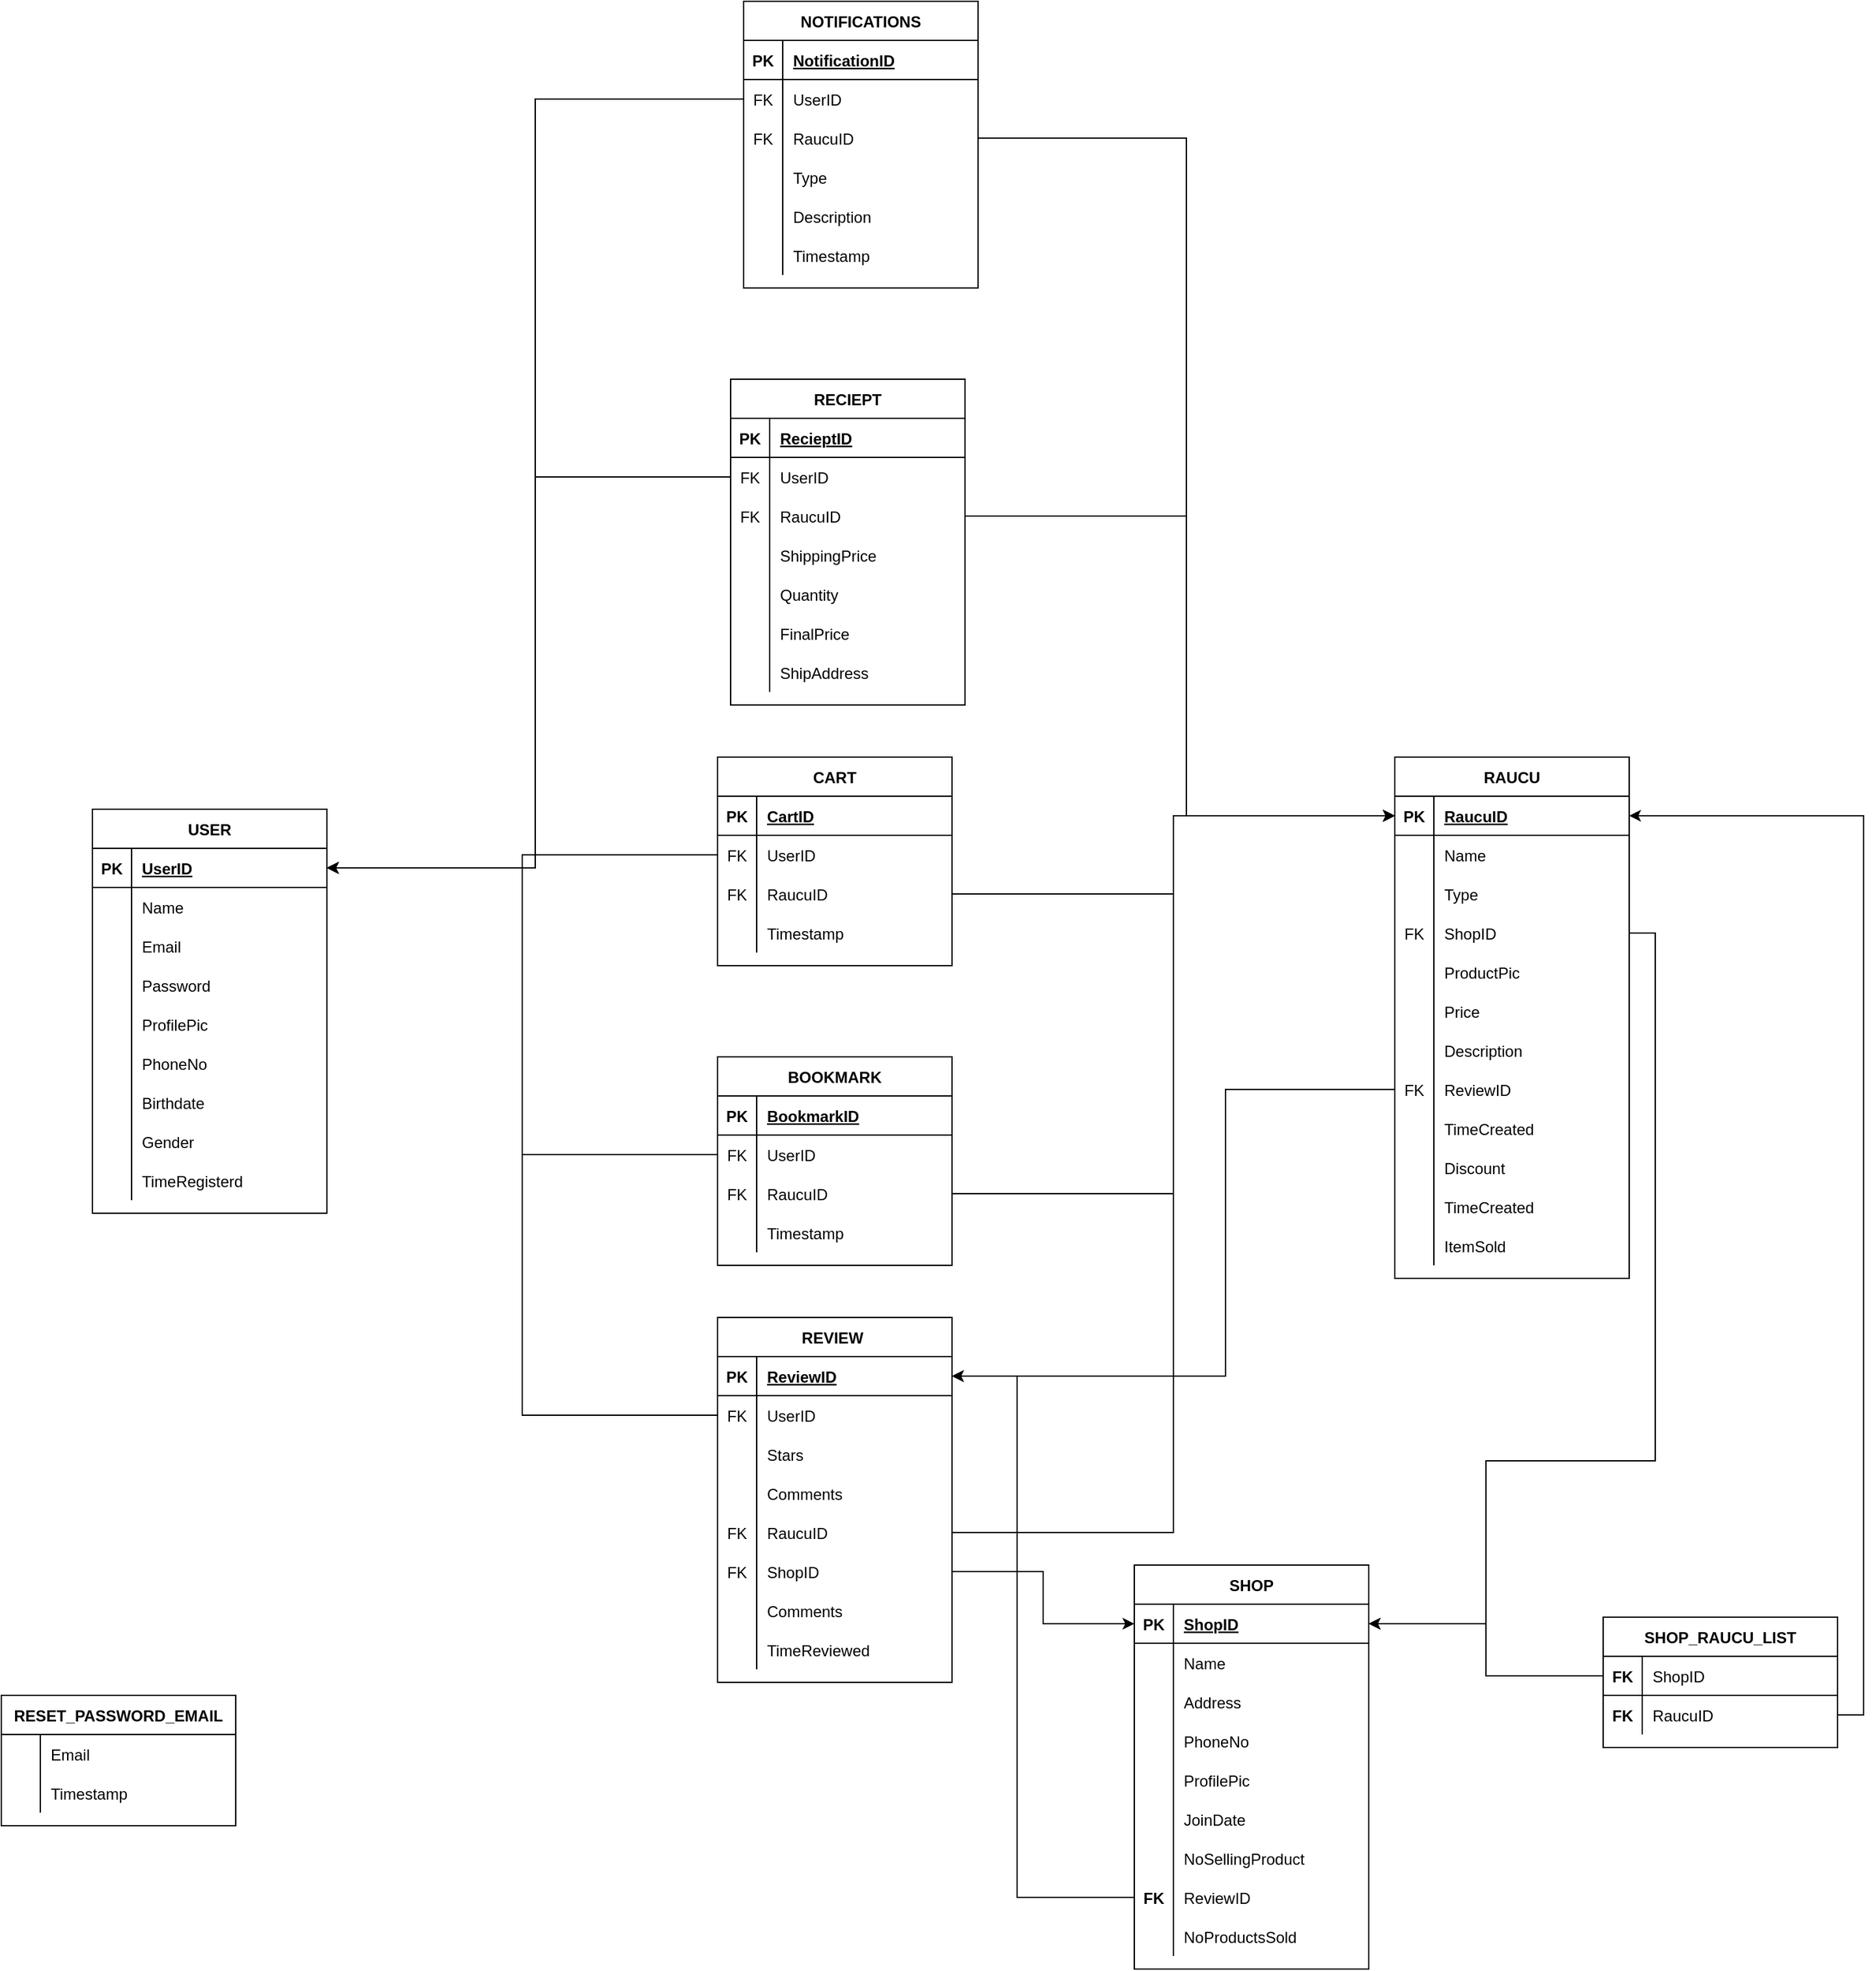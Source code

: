 <mxfile version="18.1.2" type="device"><diagram id="ibfRGJO3e2D5ZFa73zQN" name="Page-1"><mxGraphModel dx="2580" dy="2065" grid="1" gridSize="10" guides="1" tooltips="1" connect="1" arrows="1" fold="1" page="1" pageScale="1" pageWidth="850" pageHeight="1100" math="0" shadow="0"><root><mxCell id="0"/><mxCell id="1" parent="0"/><mxCell id="nCm5XueniejlNZZApJTw-1" value="USER" style="shape=table;startSize=30;container=1;collapsible=1;childLayout=tableLayout;fixedRows=1;rowLines=0;fontStyle=1;align=center;resizeLast=1;" parent="1" vertex="1"><mxGeometry x="-130" y="330" width="180" height="310" as="geometry"/></mxCell><mxCell id="nCm5XueniejlNZZApJTw-2" value="" style="shape=tableRow;horizontal=0;startSize=0;swimlaneHead=0;swimlaneBody=0;fillColor=none;collapsible=0;dropTarget=0;points=[[0,0.5],[1,0.5]];portConstraint=eastwest;top=0;left=0;right=0;bottom=1;" parent="nCm5XueniejlNZZApJTw-1" vertex="1"><mxGeometry y="30" width="180" height="30" as="geometry"/></mxCell><mxCell id="nCm5XueniejlNZZApJTw-3" value="PK" style="shape=partialRectangle;connectable=0;fillColor=none;top=0;left=0;bottom=0;right=0;fontStyle=1;overflow=hidden;" parent="nCm5XueniejlNZZApJTw-2" vertex="1"><mxGeometry width="30" height="30" as="geometry"><mxRectangle width="30" height="30" as="alternateBounds"/></mxGeometry></mxCell><mxCell id="nCm5XueniejlNZZApJTw-4" value="UserID" style="shape=partialRectangle;connectable=0;fillColor=none;top=0;left=0;bottom=0;right=0;align=left;spacingLeft=6;fontStyle=5;overflow=hidden;" parent="nCm5XueniejlNZZApJTw-2" vertex="1"><mxGeometry x="30" width="150" height="30" as="geometry"><mxRectangle width="150" height="30" as="alternateBounds"/></mxGeometry></mxCell><mxCell id="nCm5XueniejlNZZApJTw-5" value="" style="shape=tableRow;horizontal=0;startSize=0;swimlaneHead=0;swimlaneBody=0;fillColor=none;collapsible=0;dropTarget=0;points=[[0,0.5],[1,0.5]];portConstraint=eastwest;top=0;left=0;right=0;bottom=0;" parent="nCm5XueniejlNZZApJTw-1" vertex="1"><mxGeometry y="60" width="180" height="30" as="geometry"/></mxCell><mxCell id="nCm5XueniejlNZZApJTw-6" value="" style="shape=partialRectangle;connectable=0;fillColor=none;top=0;left=0;bottom=0;right=0;editable=1;overflow=hidden;" parent="nCm5XueniejlNZZApJTw-5" vertex="1"><mxGeometry width="30" height="30" as="geometry"><mxRectangle width="30" height="30" as="alternateBounds"/></mxGeometry></mxCell><mxCell id="nCm5XueniejlNZZApJTw-7" value="Name" style="shape=partialRectangle;connectable=0;fillColor=none;top=0;left=0;bottom=0;right=0;align=left;spacingLeft=6;overflow=hidden;" parent="nCm5XueniejlNZZApJTw-5" vertex="1"><mxGeometry x="30" width="150" height="30" as="geometry"><mxRectangle width="150" height="30" as="alternateBounds"/></mxGeometry></mxCell><mxCell id="nCm5XueniejlNZZApJTw-8" value="" style="shape=tableRow;horizontal=0;startSize=0;swimlaneHead=0;swimlaneBody=0;fillColor=none;collapsible=0;dropTarget=0;points=[[0,0.5],[1,0.5]];portConstraint=eastwest;top=0;left=0;right=0;bottom=0;" parent="nCm5XueniejlNZZApJTw-1" vertex="1"><mxGeometry y="90" width="180" height="30" as="geometry"/></mxCell><mxCell id="nCm5XueniejlNZZApJTw-9" value="" style="shape=partialRectangle;connectable=0;fillColor=none;top=0;left=0;bottom=0;right=0;editable=1;overflow=hidden;" parent="nCm5XueniejlNZZApJTw-8" vertex="1"><mxGeometry width="30" height="30" as="geometry"><mxRectangle width="30" height="30" as="alternateBounds"/></mxGeometry></mxCell><mxCell id="nCm5XueniejlNZZApJTw-10" value="Email" style="shape=partialRectangle;connectable=0;fillColor=none;top=0;left=0;bottom=0;right=0;align=left;spacingLeft=6;overflow=hidden;" parent="nCm5XueniejlNZZApJTw-8" vertex="1"><mxGeometry x="30" width="150" height="30" as="geometry"><mxRectangle width="150" height="30" as="alternateBounds"/></mxGeometry></mxCell><mxCell id="nCm5XueniejlNZZApJTw-11" value="" style="shape=tableRow;horizontal=0;startSize=0;swimlaneHead=0;swimlaneBody=0;fillColor=none;collapsible=0;dropTarget=0;points=[[0,0.5],[1,0.5]];portConstraint=eastwest;top=0;left=0;right=0;bottom=0;" parent="nCm5XueniejlNZZApJTw-1" vertex="1"><mxGeometry y="120" width="180" height="30" as="geometry"/></mxCell><mxCell id="nCm5XueniejlNZZApJTw-12" value="" style="shape=partialRectangle;connectable=0;fillColor=none;top=0;left=0;bottom=0;right=0;editable=1;overflow=hidden;" parent="nCm5XueniejlNZZApJTw-11" vertex="1"><mxGeometry width="30" height="30" as="geometry"><mxRectangle width="30" height="30" as="alternateBounds"/></mxGeometry></mxCell><mxCell id="nCm5XueniejlNZZApJTw-13" value="Password" style="shape=partialRectangle;connectable=0;fillColor=none;top=0;left=0;bottom=0;right=0;align=left;spacingLeft=6;overflow=hidden;" parent="nCm5XueniejlNZZApJTw-11" vertex="1"><mxGeometry x="30" width="150" height="30" as="geometry"><mxRectangle width="150" height="30" as="alternateBounds"/></mxGeometry></mxCell><mxCell id="nCm5XueniejlNZZApJTw-24" value="" style="shape=tableRow;horizontal=0;startSize=0;swimlaneHead=0;swimlaneBody=0;fillColor=none;collapsible=0;dropTarget=0;points=[[0,0.5],[1,0.5]];portConstraint=eastwest;top=0;left=0;right=0;bottom=0;" parent="nCm5XueniejlNZZApJTw-1" vertex="1"><mxGeometry y="150" width="180" height="30" as="geometry"/></mxCell><mxCell id="nCm5XueniejlNZZApJTw-25" value="" style="shape=partialRectangle;connectable=0;fillColor=none;top=0;left=0;bottom=0;right=0;editable=1;overflow=hidden;" parent="nCm5XueniejlNZZApJTw-24" vertex="1"><mxGeometry width="30" height="30" as="geometry"><mxRectangle width="30" height="30" as="alternateBounds"/></mxGeometry></mxCell><mxCell id="nCm5XueniejlNZZApJTw-26" value="ProfilePic" style="shape=partialRectangle;connectable=0;fillColor=none;top=0;left=0;bottom=0;right=0;align=left;spacingLeft=6;overflow=hidden;" parent="nCm5XueniejlNZZApJTw-24" vertex="1"><mxGeometry x="30" width="150" height="30" as="geometry"><mxRectangle width="150" height="30" as="alternateBounds"/></mxGeometry></mxCell><mxCell id="nCm5XueniejlNZZApJTw-27" value="" style="shape=tableRow;horizontal=0;startSize=0;swimlaneHead=0;swimlaneBody=0;fillColor=none;collapsible=0;dropTarget=0;points=[[0,0.5],[1,0.5]];portConstraint=eastwest;top=0;left=0;right=0;bottom=0;" parent="nCm5XueniejlNZZApJTw-1" vertex="1"><mxGeometry y="180" width="180" height="30" as="geometry"/></mxCell><mxCell id="nCm5XueniejlNZZApJTw-28" value="" style="shape=partialRectangle;connectable=0;fillColor=none;top=0;left=0;bottom=0;right=0;editable=1;overflow=hidden;" parent="nCm5XueniejlNZZApJTw-27" vertex="1"><mxGeometry width="30" height="30" as="geometry"><mxRectangle width="30" height="30" as="alternateBounds"/></mxGeometry></mxCell><mxCell id="nCm5XueniejlNZZApJTw-29" value="PhoneNo" style="shape=partialRectangle;connectable=0;fillColor=none;top=0;left=0;bottom=0;right=0;align=left;spacingLeft=6;overflow=hidden;" parent="nCm5XueniejlNZZApJTw-27" vertex="1"><mxGeometry x="30" width="150" height="30" as="geometry"><mxRectangle width="150" height="30" as="alternateBounds"/></mxGeometry></mxCell><mxCell id="nCm5XueniejlNZZApJTw-30" value="" style="shape=tableRow;horizontal=0;startSize=0;swimlaneHead=0;swimlaneBody=0;fillColor=none;collapsible=0;dropTarget=0;points=[[0,0.5],[1,0.5]];portConstraint=eastwest;top=0;left=0;right=0;bottom=0;" parent="nCm5XueniejlNZZApJTw-1" vertex="1"><mxGeometry y="210" width="180" height="30" as="geometry"/></mxCell><mxCell id="nCm5XueniejlNZZApJTw-31" value="" style="shape=partialRectangle;connectable=0;fillColor=none;top=0;left=0;bottom=0;right=0;editable=1;overflow=hidden;" parent="nCm5XueniejlNZZApJTw-30" vertex="1"><mxGeometry width="30" height="30" as="geometry"><mxRectangle width="30" height="30" as="alternateBounds"/></mxGeometry></mxCell><mxCell id="nCm5XueniejlNZZApJTw-32" value="Birthdate" style="shape=partialRectangle;connectable=0;fillColor=none;top=0;left=0;bottom=0;right=0;align=left;spacingLeft=6;overflow=hidden;" parent="nCm5XueniejlNZZApJTw-30" vertex="1"><mxGeometry x="30" width="150" height="30" as="geometry"><mxRectangle width="150" height="30" as="alternateBounds"/></mxGeometry></mxCell><mxCell id="nCm5XueniejlNZZApJTw-46" value="" style="shape=tableRow;horizontal=0;startSize=0;swimlaneHead=0;swimlaneBody=0;fillColor=none;collapsible=0;dropTarget=0;points=[[0,0.5],[1,0.5]];portConstraint=eastwest;top=0;left=0;right=0;bottom=0;" parent="nCm5XueniejlNZZApJTw-1" vertex="1"><mxGeometry y="240" width="180" height="30" as="geometry"/></mxCell><mxCell id="nCm5XueniejlNZZApJTw-47" value="" style="shape=partialRectangle;connectable=0;fillColor=none;top=0;left=0;bottom=0;right=0;editable=1;overflow=hidden;" parent="nCm5XueniejlNZZApJTw-46" vertex="1"><mxGeometry width="30" height="30" as="geometry"><mxRectangle width="30" height="30" as="alternateBounds"/></mxGeometry></mxCell><mxCell id="nCm5XueniejlNZZApJTw-48" value="Gender" style="shape=partialRectangle;connectable=0;fillColor=none;top=0;left=0;bottom=0;right=0;align=left;spacingLeft=6;overflow=hidden;" parent="nCm5XueniejlNZZApJTw-46" vertex="1"><mxGeometry x="30" width="150" height="30" as="geometry"><mxRectangle width="150" height="30" as="alternateBounds"/></mxGeometry></mxCell><mxCell id="nCm5XueniejlNZZApJTw-49" value="" style="shape=tableRow;horizontal=0;startSize=0;swimlaneHead=0;swimlaneBody=0;fillColor=none;collapsible=0;dropTarget=0;points=[[0,0.5],[1,0.5]];portConstraint=eastwest;top=0;left=0;right=0;bottom=0;" parent="nCm5XueniejlNZZApJTw-1" vertex="1"><mxGeometry y="270" width="180" height="30" as="geometry"/></mxCell><mxCell id="nCm5XueniejlNZZApJTw-50" value="" style="shape=partialRectangle;connectable=0;fillColor=none;top=0;left=0;bottom=0;right=0;editable=1;overflow=hidden;" parent="nCm5XueniejlNZZApJTw-49" vertex="1"><mxGeometry width="30" height="30" as="geometry"><mxRectangle width="30" height="30" as="alternateBounds"/></mxGeometry></mxCell><mxCell id="nCm5XueniejlNZZApJTw-51" value="TimeRegisterd" style="shape=partialRectangle;connectable=0;fillColor=none;top=0;left=0;bottom=0;right=0;align=left;spacingLeft=6;overflow=hidden;" parent="nCm5XueniejlNZZApJTw-49" vertex="1"><mxGeometry x="30" width="150" height="30" as="geometry"><mxRectangle width="150" height="30" as="alternateBounds"/></mxGeometry></mxCell><mxCell id="nCm5XueniejlNZZApJTw-33" value="RAUCU" style="shape=table;startSize=30;container=1;collapsible=1;childLayout=tableLayout;fixedRows=1;rowLines=0;fontStyle=1;align=center;resizeLast=1;" parent="1" vertex="1"><mxGeometry x="870" y="290" width="180" height="400" as="geometry"/></mxCell><mxCell id="nCm5XueniejlNZZApJTw-34" value="" style="shape=tableRow;horizontal=0;startSize=0;swimlaneHead=0;swimlaneBody=0;fillColor=none;collapsible=0;dropTarget=0;points=[[0,0.5],[1,0.5]];portConstraint=eastwest;top=0;left=0;right=0;bottom=1;" parent="nCm5XueniejlNZZApJTw-33" vertex="1"><mxGeometry y="30" width="180" height="30" as="geometry"/></mxCell><mxCell id="nCm5XueniejlNZZApJTw-35" value="PK" style="shape=partialRectangle;connectable=0;fillColor=none;top=0;left=0;bottom=0;right=0;fontStyle=1;overflow=hidden;" parent="nCm5XueniejlNZZApJTw-34" vertex="1"><mxGeometry width="30" height="30" as="geometry"><mxRectangle width="30" height="30" as="alternateBounds"/></mxGeometry></mxCell><mxCell id="nCm5XueniejlNZZApJTw-36" value="RaucuID" style="shape=partialRectangle;connectable=0;fillColor=none;top=0;left=0;bottom=0;right=0;align=left;spacingLeft=6;fontStyle=5;overflow=hidden;" parent="nCm5XueniejlNZZApJTw-34" vertex="1"><mxGeometry x="30" width="150" height="30" as="geometry"><mxRectangle width="150" height="30" as="alternateBounds"/></mxGeometry></mxCell><mxCell id="nCm5XueniejlNZZApJTw-37" value="" style="shape=tableRow;horizontal=0;startSize=0;swimlaneHead=0;swimlaneBody=0;fillColor=none;collapsible=0;dropTarget=0;points=[[0,0.5],[1,0.5]];portConstraint=eastwest;top=0;left=0;right=0;bottom=0;" parent="nCm5XueniejlNZZApJTw-33" vertex="1"><mxGeometry y="60" width="180" height="30" as="geometry"/></mxCell><mxCell id="nCm5XueniejlNZZApJTw-38" value="" style="shape=partialRectangle;connectable=0;fillColor=none;top=0;left=0;bottom=0;right=0;editable=1;overflow=hidden;" parent="nCm5XueniejlNZZApJTw-37" vertex="1"><mxGeometry width="30" height="30" as="geometry"><mxRectangle width="30" height="30" as="alternateBounds"/></mxGeometry></mxCell><mxCell id="nCm5XueniejlNZZApJTw-39" value="Name" style="shape=partialRectangle;connectable=0;fillColor=none;top=0;left=0;bottom=0;right=0;align=left;spacingLeft=6;overflow=hidden;" parent="nCm5XueniejlNZZApJTw-37" vertex="1"><mxGeometry x="30" width="150" height="30" as="geometry"><mxRectangle width="150" height="30" as="alternateBounds"/></mxGeometry></mxCell><mxCell id="nCm5XueniejlNZZApJTw-61" value="" style="shape=tableRow;horizontal=0;startSize=0;swimlaneHead=0;swimlaneBody=0;fillColor=none;collapsible=0;dropTarget=0;points=[[0,0.5],[1,0.5]];portConstraint=eastwest;top=0;left=0;right=0;bottom=0;" parent="nCm5XueniejlNZZApJTw-33" vertex="1"><mxGeometry y="90" width="180" height="30" as="geometry"/></mxCell><mxCell id="nCm5XueniejlNZZApJTw-62" value="" style="shape=partialRectangle;connectable=0;fillColor=none;top=0;left=0;bottom=0;right=0;editable=1;overflow=hidden;" parent="nCm5XueniejlNZZApJTw-61" vertex="1"><mxGeometry width="30" height="30" as="geometry"><mxRectangle width="30" height="30" as="alternateBounds"/></mxGeometry></mxCell><mxCell id="nCm5XueniejlNZZApJTw-63" value="Type" style="shape=partialRectangle;connectable=0;fillColor=none;top=0;left=0;bottom=0;right=0;align=left;spacingLeft=6;overflow=hidden;" parent="nCm5XueniejlNZZApJTw-61" vertex="1"><mxGeometry x="30" width="150" height="30" as="geometry"><mxRectangle width="150" height="30" as="alternateBounds"/></mxGeometry></mxCell><mxCell id="nCm5XueniejlNZZApJTw-43" value="" style="shape=tableRow;horizontal=0;startSize=0;swimlaneHead=0;swimlaneBody=0;fillColor=none;collapsible=0;dropTarget=0;points=[[0,0.5],[1,0.5]];portConstraint=eastwest;top=0;left=0;right=0;bottom=0;" parent="nCm5XueniejlNZZApJTw-33" vertex="1"><mxGeometry y="120" width="180" height="30" as="geometry"/></mxCell><mxCell id="nCm5XueniejlNZZApJTw-44" value="FK" style="shape=partialRectangle;connectable=0;fillColor=none;top=0;left=0;bottom=0;right=0;editable=1;overflow=hidden;" parent="nCm5XueniejlNZZApJTw-43" vertex="1"><mxGeometry width="30" height="30" as="geometry"><mxRectangle width="30" height="30" as="alternateBounds"/></mxGeometry></mxCell><mxCell id="nCm5XueniejlNZZApJTw-45" value="ShopID" style="shape=partialRectangle;connectable=0;fillColor=none;top=0;left=0;bottom=0;right=0;align=left;spacingLeft=6;overflow=hidden;" parent="nCm5XueniejlNZZApJTw-43" vertex="1"><mxGeometry x="30" width="150" height="30" as="geometry"><mxRectangle width="150" height="30" as="alternateBounds"/></mxGeometry></mxCell><mxCell id="nCm5XueniejlNZZApJTw-55" value="" style="shape=tableRow;horizontal=0;startSize=0;swimlaneHead=0;swimlaneBody=0;fillColor=none;collapsible=0;dropTarget=0;points=[[0,0.5],[1,0.5]];portConstraint=eastwest;top=0;left=0;right=0;bottom=0;" parent="nCm5XueniejlNZZApJTw-33" vertex="1"><mxGeometry y="150" width="180" height="30" as="geometry"/></mxCell><mxCell id="nCm5XueniejlNZZApJTw-56" value="" style="shape=partialRectangle;connectable=0;fillColor=none;top=0;left=0;bottom=0;right=0;editable=1;overflow=hidden;" parent="nCm5XueniejlNZZApJTw-55" vertex="1"><mxGeometry width="30" height="30" as="geometry"><mxRectangle width="30" height="30" as="alternateBounds"/></mxGeometry></mxCell><mxCell id="nCm5XueniejlNZZApJTw-57" value="ProductPic" style="shape=partialRectangle;connectable=0;fillColor=none;top=0;left=0;bottom=0;right=0;align=left;spacingLeft=6;overflow=hidden;" parent="nCm5XueniejlNZZApJTw-55" vertex="1"><mxGeometry x="30" width="150" height="30" as="geometry"><mxRectangle width="150" height="30" as="alternateBounds"/></mxGeometry></mxCell><mxCell id="nCm5XueniejlNZZApJTw-40" value="" style="shape=tableRow;horizontal=0;startSize=0;swimlaneHead=0;swimlaneBody=0;fillColor=none;collapsible=0;dropTarget=0;points=[[0,0.5],[1,0.5]];portConstraint=eastwest;top=0;left=0;right=0;bottom=0;" parent="nCm5XueniejlNZZApJTw-33" vertex="1"><mxGeometry y="180" width="180" height="30" as="geometry"/></mxCell><mxCell id="nCm5XueniejlNZZApJTw-41" value="" style="shape=partialRectangle;connectable=0;fillColor=none;top=0;left=0;bottom=0;right=0;editable=1;overflow=hidden;" parent="nCm5XueniejlNZZApJTw-40" vertex="1"><mxGeometry width="30" height="30" as="geometry"><mxRectangle width="30" height="30" as="alternateBounds"/></mxGeometry></mxCell><mxCell id="nCm5XueniejlNZZApJTw-42" value="Price" style="shape=partialRectangle;connectable=0;fillColor=none;top=0;left=0;bottom=0;right=0;align=left;spacingLeft=6;overflow=hidden;" parent="nCm5XueniejlNZZApJTw-40" vertex="1"><mxGeometry x="30" width="150" height="30" as="geometry"><mxRectangle width="150" height="30" as="alternateBounds"/></mxGeometry></mxCell><mxCell id="nCm5XueniejlNZZApJTw-58" value="" style="shape=tableRow;horizontal=0;startSize=0;swimlaneHead=0;swimlaneBody=0;fillColor=none;collapsible=0;dropTarget=0;points=[[0,0.5],[1,0.5]];portConstraint=eastwest;top=0;left=0;right=0;bottom=0;" parent="nCm5XueniejlNZZApJTw-33" vertex="1"><mxGeometry y="210" width="180" height="30" as="geometry"/></mxCell><mxCell id="nCm5XueniejlNZZApJTw-59" value="" style="shape=partialRectangle;connectable=0;fillColor=none;top=0;left=0;bottom=0;right=0;editable=1;overflow=hidden;" parent="nCm5XueniejlNZZApJTw-58" vertex="1"><mxGeometry width="30" height="30" as="geometry"><mxRectangle width="30" height="30" as="alternateBounds"/></mxGeometry></mxCell><mxCell id="nCm5XueniejlNZZApJTw-60" value="Description" style="shape=partialRectangle;connectable=0;fillColor=none;top=0;left=0;bottom=0;right=0;align=left;spacingLeft=6;overflow=hidden;" parent="nCm5XueniejlNZZApJTw-58" vertex="1"><mxGeometry x="30" width="150" height="30" as="geometry"><mxRectangle width="150" height="30" as="alternateBounds"/></mxGeometry></mxCell><mxCell id="nCm5XueniejlNZZApJTw-52" value="" style="shape=tableRow;horizontal=0;startSize=0;swimlaneHead=0;swimlaneBody=0;fillColor=none;collapsible=0;dropTarget=0;points=[[0,0.5],[1,0.5]];portConstraint=eastwest;top=0;left=0;right=0;bottom=0;" parent="nCm5XueniejlNZZApJTw-33" vertex="1"><mxGeometry y="240" width="180" height="30" as="geometry"/></mxCell><mxCell id="nCm5XueniejlNZZApJTw-53" value="FK" style="shape=partialRectangle;connectable=0;fillColor=none;top=0;left=0;bottom=0;right=0;editable=1;overflow=hidden;" parent="nCm5XueniejlNZZApJTw-52" vertex="1"><mxGeometry width="30" height="30" as="geometry"><mxRectangle width="30" height="30" as="alternateBounds"/></mxGeometry></mxCell><mxCell id="nCm5XueniejlNZZApJTw-54" value="ReviewID" style="shape=partialRectangle;connectable=0;fillColor=none;top=0;left=0;bottom=0;right=0;align=left;spacingLeft=6;overflow=hidden;" parent="nCm5XueniejlNZZApJTw-52" vertex="1"><mxGeometry x="30" width="150" height="30" as="geometry"><mxRectangle width="150" height="30" as="alternateBounds"/></mxGeometry></mxCell><mxCell id="nCm5XueniejlNZZApJTw-64" value="" style="shape=tableRow;horizontal=0;startSize=0;swimlaneHead=0;swimlaneBody=0;fillColor=none;collapsible=0;dropTarget=0;points=[[0,0.5],[1,0.5]];portConstraint=eastwest;top=0;left=0;right=0;bottom=0;" parent="nCm5XueniejlNZZApJTw-33" vertex="1"><mxGeometry y="270" width="180" height="30" as="geometry"/></mxCell><mxCell id="nCm5XueniejlNZZApJTw-65" value="" style="shape=partialRectangle;connectable=0;fillColor=none;top=0;left=0;bottom=0;right=0;editable=1;overflow=hidden;" parent="nCm5XueniejlNZZApJTw-64" vertex="1"><mxGeometry width="30" height="30" as="geometry"><mxRectangle width="30" height="30" as="alternateBounds"/></mxGeometry></mxCell><mxCell id="nCm5XueniejlNZZApJTw-66" value="TimeCreated" style="shape=partialRectangle;connectable=0;fillColor=none;top=0;left=0;bottom=0;right=0;align=left;spacingLeft=6;overflow=hidden;" parent="nCm5XueniejlNZZApJTw-64" vertex="1"><mxGeometry x="30" width="150" height="30" as="geometry"><mxRectangle width="150" height="30" as="alternateBounds"/></mxGeometry></mxCell><mxCell id="nCm5XueniejlNZZApJTw-105" value="" style="shape=tableRow;horizontal=0;startSize=0;swimlaneHead=0;swimlaneBody=0;fillColor=none;collapsible=0;dropTarget=0;points=[[0,0.5],[1,0.5]];portConstraint=eastwest;top=0;left=0;right=0;bottom=0;" parent="nCm5XueniejlNZZApJTw-33" vertex="1"><mxGeometry y="300" width="180" height="30" as="geometry"/></mxCell><mxCell id="nCm5XueniejlNZZApJTw-106" value="" style="shape=partialRectangle;connectable=0;fillColor=none;top=0;left=0;bottom=0;right=0;editable=1;overflow=hidden;" parent="nCm5XueniejlNZZApJTw-105" vertex="1"><mxGeometry width="30" height="30" as="geometry"><mxRectangle width="30" height="30" as="alternateBounds"/></mxGeometry></mxCell><mxCell id="nCm5XueniejlNZZApJTw-107" value="Discount" style="shape=partialRectangle;connectable=0;fillColor=none;top=0;left=0;bottom=0;right=0;align=left;spacingLeft=6;overflow=hidden;" parent="nCm5XueniejlNZZApJTw-105" vertex="1"><mxGeometry x="30" width="150" height="30" as="geometry"><mxRectangle width="150" height="30" as="alternateBounds"/></mxGeometry></mxCell><mxCell id="nCm5XueniejlNZZApJTw-108" value="" style="shape=tableRow;horizontal=0;startSize=0;swimlaneHead=0;swimlaneBody=0;fillColor=none;collapsible=0;dropTarget=0;points=[[0,0.5],[1,0.5]];portConstraint=eastwest;top=0;left=0;right=0;bottom=0;" parent="nCm5XueniejlNZZApJTw-33" vertex="1"><mxGeometry y="330" width="180" height="30" as="geometry"/></mxCell><mxCell id="nCm5XueniejlNZZApJTw-109" value="" style="shape=partialRectangle;connectable=0;fillColor=none;top=0;left=0;bottom=0;right=0;editable=1;overflow=hidden;" parent="nCm5XueniejlNZZApJTw-108" vertex="1"><mxGeometry width="30" height="30" as="geometry"><mxRectangle width="30" height="30" as="alternateBounds"/></mxGeometry></mxCell><mxCell id="nCm5XueniejlNZZApJTw-110" value="TimeCreated" style="shape=partialRectangle;connectable=0;fillColor=none;top=0;left=0;bottom=0;right=0;align=left;spacingLeft=6;overflow=hidden;" parent="nCm5XueniejlNZZApJTw-108" vertex="1"><mxGeometry x="30" width="150" height="30" as="geometry"><mxRectangle width="150" height="30" as="alternateBounds"/></mxGeometry></mxCell><mxCell id="nCm5XueniejlNZZApJTw-120" value="" style="shape=tableRow;horizontal=0;startSize=0;swimlaneHead=0;swimlaneBody=0;fillColor=none;collapsible=0;dropTarget=0;points=[[0,0.5],[1,0.5]];portConstraint=eastwest;top=0;left=0;right=0;bottom=0;" parent="nCm5XueniejlNZZApJTw-33" vertex="1"><mxGeometry y="360" width="180" height="30" as="geometry"/></mxCell><mxCell id="nCm5XueniejlNZZApJTw-121" value="" style="shape=partialRectangle;connectable=0;fillColor=none;top=0;left=0;bottom=0;right=0;editable=1;overflow=hidden;" parent="nCm5XueniejlNZZApJTw-120" vertex="1"><mxGeometry width="30" height="30" as="geometry"><mxRectangle width="30" height="30" as="alternateBounds"/></mxGeometry></mxCell><mxCell id="nCm5XueniejlNZZApJTw-122" value="ItemSold" style="shape=partialRectangle;connectable=0;fillColor=none;top=0;left=0;bottom=0;right=0;align=left;spacingLeft=6;overflow=hidden;" parent="nCm5XueniejlNZZApJTw-120" vertex="1"><mxGeometry x="30" width="150" height="30" as="geometry"><mxRectangle width="150" height="30" as="alternateBounds"/></mxGeometry></mxCell><mxCell id="nCm5XueniejlNZZApJTw-67" value="REVIEW " style="shape=table;startSize=30;container=1;collapsible=1;childLayout=tableLayout;fixedRows=1;rowLines=0;fontStyle=1;align=center;resizeLast=1;" parent="1" vertex="1"><mxGeometry x="350" y="720" width="180" height="280" as="geometry"/></mxCell><mxCell id="nCm5XueniejlNZZApJTw-68" value="" style="shape=tableRow;horizontal=0;startSize=0;swimlaneHead=0;swimlaneBody=0;fillColor=none;collapsible=0;dropTarget=0;points=[[0,0.5],[1,0.5]];portConstraint=eastwest;top=0;left=0;right=0;bottom=1;" parent="nCm5XueniejlNZZApJTw-67" vertex="1"><mxGeometry y="30" width="180" height="30" as="geometry"/></mxCell><mxCell id="nCm5XueniejlNZZApJTw-69" value="PK" style="shape=partialRectangle;connectable=0;fillColor=none;top=0;left=0;bottom=0;right=0;fontStyle=1;overflow=hidden;" parent="nCm5XueniejlNZZApJTw-68" vertex="1"><mxGeometry width="30" height="30" as="geometry"><mxRectangle width="30" height="30" as="alternateBounds"/></mxGeometry></mxCell><mxCell id="nCm5XueniejlNZZApJTw-70" value="ReviewID" style="shape=partialRectangle;connectable=0;fillColor=none;top=0;left=0;bottom=0;right=0;align=left;spacingLeft=6;fontStyle=5;overflow=hidden;" parent="nCm5XueniejlNZZApJTw-68" vertex="1"><mxGeometry x="30" width="150" height="30" as="geometry"><mxRectangle width="150" height="30" as="alternateBounds"/></mxGeometry></mxCell><mxCell id="nCm5XueniejlNZZApJTw-71" value="" style="shape=tableRow;horizontal=0;startSize=0;swimlaneHead=0;swimlaneBody=0;fillColor=none;collapsible=0;dropTarget=0;points=[[0,0.5],[1,0.5]];portConstraint=eastwest;top=0;left=0;right=0;bottom=0;" parent="nCm5XueniejlNZZApJTw-67" vertex="1"><mxGeometry y="60" width="180" height="30" as="geometry"/></mxCell><mxCell id="nCm5XueniejlNZZApJTw-72" value="FK" style="shape=partialRectangle;connectable=0;fillColor=none;top=0;left=0;bottom=0;right=0;editable=1;overflow=hidden;" parent="nCm5XueniejlNZZApJTw-71" vertex="1"><mxGeometry width="30" height="30" as="geometry"><mxRectangle width="30" height="30" as="alternateBounds"/></mxGeometry></mxCell><mxCell id="nCm5XueniejlNZZApJTw-73" value="UserID" style="shape=partialRectangle;connectable=0;fillColor=none;top=0;left=0;bottom=0;right=0;align=left;spacingLeft=6;overflow=hidden;" parent="nCm5XueniejlNZZApJTw-71" vertex="1"><mxGeometry x="30" width="150" height="30" as="geometry"><mxRectangle width="150" height="30" as="alternateBounds"/></mxGeometry></mxCell><mxCell id="nCm5XueniejlNZZApJTw-74" value="" style="shape=tableRow;horizontal=0;startSize=0;swimlaneHead=0;swimlaneBody=0;fillColor=none;collapsible=0;dropTarget=0;points=[[0,0.5],[1,0.5]];portConstraint=eastwest;top=0;left=0;right=0;bottom=0;" parent="nCm5XueniejlNZZApJTw-67" vertex="1"><mxGeometry y="90" width="180" height="30" as="geometry"/></mxCell><mxCell id="nCm5XueniejlNZZApJTw-75" value="" style="shape=partialRectangle;connectable=0;fillColor=none;top=0;left=0;bottom=0;right=0;editable=1;overflow=hidden;" parent="nCm5XueniejlNZZApJTw-74" vertex="1"><mxGeometry width="30" height="30" as="geometry"><mxRectangle width="30" height="30" as="alternateBounds"/></mxGeometry></mxCell><mxCell id="nCm5XueniejlNZZApJTw-76" value="Stars" style="shape=partialRectangle;connectable=0;fillColor=none;top=0;left=0;bottom=0;right=0;align=left;spacingLeft=6;overflow=hidden;" parent="nCm5XueniejlNZZApJTw-74" vertex="1"><mxGeometry x="30" width="150" height="30" as="geometry"><mxRectangle width="150" height="30" as="alternateBounds"/></mxGeometry></mxCell><mxCell id="nCm5XueniejlNZZApJTw-77" value="" style="shape=tableRow;horizontal=0;startSize=0;swimlaneHead=0;swimlaneBody=0;fillColor=none;collapsible=0;dropTarget=0;points=[[0,0.5],[1,0.5]];portConstraint=eastwest;top=0;left=0;right=0;bottom=0;" parent="nCm5XueniejlNZZApJTw-67" vertex="1"><mxGeometry y="120" width="180" height="30" as="geometry"/></mxCell><mxCell id="nCm5XueniejlNZZApJTw-78" value="" style="shape=partialRectangle;connectable=0;fillColor=none;top=0;left=0;bottom=0;right=0;editable=1;overflow=hidden;" parent="nCm5XueniejlNZZApJTw-77" vertex="1"><mxGeometry width="30" height="30" as="geometry"><mxRectangle width="30" height="30" as="alternateBounds"/></mxGeometry></mxCell><mxCell id="nCm5XueniejlNZZApJTw-79" value="Comments" style="shape=partialRectangle;connectable=0;fillColor=none;top=0;left=0;bottom=0;right=0;align=left;spacingLeft=6;overflow=hidden;" parent="nCm5XueniejlNZZApJTw-77" vertex="1"><mxGeometry x="30" width="150" height="30" as="geometry"><mxRectangle width="150" height="30" as="alternateBounds"/></mxGeometry></mxCell><mxCell id="nCm5XueniejlNZZApJTw-80" value="" style="shape=tableRow;horizontal=0;startSize=0;swimlaneHead=0;swimlaneBody=0;fillColor=none;collapsible=0;dropTarget=0;points=[[0,0.5],[1,0.5]];portConstraint=eastwest;top=0;left=0;right=0;bottom=0;" parent="nCm5XueniejlNZZApJTw-67" vertex="1"><mxGeometry y="150" width="180" height="30" as="geometry"/></mxCell><mxCell id="nCm5XueniejlNZZApJTw-81" value="FK" style="shape=partialRectangle;connectable=0;fillColor=none;top=0;left=0;bottom=0;right=0;editable=1;overflow=hidden;" parent="nCm5XueniejlNZZApJTw-80" vertex="1"><mxGeometry width="30" height="30" as="geometry"><mxRectangle width="30" height="30" as="alternateBounds"/></mxGeometry></mxCell><mxCell id="nCm5XueniejlNZZApJTw-82" value="RaucuID" style="shape=partialRectangle;connectable=0;fillColor=none;top=0;left=0;bottom=0;right=0;align=left;spacingLeft=6;overflow=hidden;" parent="nCm5XueniejlNZZApJTw-80" vertex="1"><mxGeometry x="30" width="150" height="30" as="geometry"><mxRectangle width="150" height="30" as="alternateBounds"/></mxGeometry></mxCell><mxCell id="yy9s2Pgj5Buax71T2Chl-46" value="" style="shape=tableRow;horizontal=0;startSize=0;swimlaneHead=0;swimlaneBody=0;fillColor=none;collapsible=0;dropTarget=0;points=[[0,0.5],[1,0.5]];portConstraint=eastwest;top=0;left=0;right=0;bottom=0;" vertex="1" parent="nCm5XueniejlNZZApJTw-67"><mxGeometry y="180" width="180" height="30" as="geometry"/></mxCell><mxCell id="yy9s2Pgj5Buax71T2Chl-47" value="FK" style="shape=partialRectangle;connectable=0;fillColor=none;top=0;left=0;bottom=0;right=0;editable=1;overflow=hidden;" vertex="1" parent="yy9s2Pgj5Buax71T2Chl-46"><mxGeometry width="30" height="30" as="geometry"><mxRectangle width="30" height="30" as="alternateBounds"/></mxGeometry></mxCell><mxCell id="yy9s2Pgj5Buax71T2Chl-48" value="ShopID" style="shape=partialRectangle;connectable=0;fillColor=none;top=0;left=0;bottom=0;right=0;align=left;spacingLeft=6;overflow=hidden;" vertex="1" parent="yy9s2Pgj5Buax71T2Chl-46"><mxGeometry x="30" width="150" height="30" as="geometry"><mxRectangle width="150" height="30" as="alternateBounds"/></mxGeometry></mxCell><mxCell id="nCm5XueniejlNZZApJTw-86" value="" style="shape=tableRow;horizontal=0;startSize=0;swimlaneHead=0;swimlaneBody=0;fillColor=none;collapsible=0;dropTarget=0;points=[[0,0.5],[1,0.5]];portConstraint=eastwest;top=0;left=0;right=0;bottom=0;" parent="nCm5XueniejlNZZApJTw-67" vertex="1"><mxGeometry y="210" width="180" height="30" as="geometry"/></mxCell><mxCell id="nCm5XueniejlNZZApJTw-87" value="" style="shape=partialRectangle;connectable=0;fillColor=none;top=0;left=0;bottom=0;right=0;editable=1;overflow=hidden;" parent="nCm5XueniejlNZZApJTw-86" vertex="1"><mxGeometry width="30" height="30" as="geometry"><mxRectangle width="30" height="30" as="alternateBounds"/></mxGeometry></mxCell><mxCell id="nCm5XueniejlNZZApJTw-88" value="Comments" style="shape=partialRectangle;connectable=0;fillColor=none;top=0;left=0;bottom=0;right=0;align=left;spacingLeft=6;overflow=hidden;" parent="nCm5XueniejlNZZApJTw-86" vertex="1"><mxGeometry x="30" width="150" height="30" as="geometry"><mxRectangle width="150" height="30" as="alternateBounds"/></mxGeometry></mxCell><mxCell id="nCm5XueniejlNZZApJTw-83" value="" style="shape=tableRow;horizontal=0;startSize=0;swimlaneHead=0;swimlaneBody=0;fillColor=none;collapsible=0;dropTarget=0;points=[[0,0.5],[1,0.5]];portConstraint=eastwest;top=0;left=0;right=0;bottom=0;" parent="nCm5XueniejlNZZApJTw-67" vertex="1"><mxGeometry y="240" width="180" height="30" as="geometry"/></mxCell><mxCell id="nCm5XueniejlNZZApJTw-84" value="" style="shape=partialRectangle;connectable=0;fillColor=none;top=0;left=0;bottom=0;right=0;editable=1;overflow=hidden;" parent="nCm5XueniejlNZZApJTw-83" vertex="1"><mxGeometry width="30" height="30" as="geometry"><mxRectangle width="30" height="30" as="alternateBounds"/></mxGeometry></mxCell><mxCell id="nCm5XueniejlNZZApJTw-85" value="TimeReviewed" style="shape=partialRectangle;connectable=0;fillColor=none;top=0;left=0;bottom=0;right=0;align=left;spacingLeft=6;overflow=hidden;" parent="nCm5XueniejlNZZApJTw-83" vertex="1"><mxGeometry x="30" width="150" height="30" as="geometry"><mxRectangle width="150" height="30" as="alternateBounds"/></mxGeometry></mxCell><mxCell id="nCm5XueniejlNZZApJTw-92" value="RESET_PASSWORD_EMAIL" style="shape=table;startSize=30;container=1;collapsible=1;childLayout=tableLayout;fixedRows=1;rowLines=0;fontStyle=1;align=center;resizeLast=1;" parent="1" vertex="1"><mxGeometry x="-200" y="1010" width="180" height="100" as="geometry"/></mxCell><mxCell id="nCm5XueniejlNZZApJTw-96" value="" style="shape=tableRow;horizontal=0;startSize=0;swimlaneHead=0;swimlaneBody=0;fillColor=none;collapsible=0;dropTarget=0;points=[[0,0.5],[1,0.5]];portConstraint=eastwest;top=0;left=0;right=0;bottom=0;" parent="nCm5XueniejlNZZApJTw-92" vertex="1"><mxGeometry y="30" width="180" height="30" as="geometry"/></mxCell><mxCell id="nCm5XueniejlNZZApJTw-97" value="" style="shape=partialRectangle;connectable=0;fillColor=none;top=0;left=0;bottom=0;right=0;editable=1;overflow=hidden;" parent="nCm5XueniejlNZZApJTw-96" vertex="1"><mxGeometry width="30" height="30" as="geometry"><mxRectangle width="30" height="30" as="alternateBounds"/></mxGeometry></mxCell><mxCell id="nCm5XueniejlNZZApJTw-98" value="Email" style="shape=partialRectangle;connectable=0;fillColor=none;top=0;left=0;bottom=0;right=0;align=left;spacingLeft=6;overflow=hidden;" parent="nCm5XueniejlNZZApJTw-96" vertex="1"><mxGeometry x="30" width="150" height="30" as="geometry"><mxRectangle width="150" height="30" as="alternateBounds"/></mxGeometry></mxCell><mxCell id="nCm5XueniejlNZZApJTw-99" value="" style="shape=tableRow;horizontal=0;startSize=0;swimlaneHead=0;swimlaneBody=0;fillColor=none;collapsible=0;dropTarget=0;points=[[0,0.5],[1,0.5]];portConstraint=eastwest;top=0;left=0;right=0;bottom=0;" parent="nCm5XueniejlNZZApJTw-92" vertex="1"><mxGeometry y="60" width="180" height="30" as="geometry"/></mxCell><mxCell id="nCm5XueniejlNZZApJTw-100" value="" style="shape=partialRectangle;connectable=0;fillColor=none;top=0;left=0;bottom=0;right=0;editable=1;overflow=hidden;" parent="nCm5XueniejlNZZApJTw-99" vertex="1"><mxGeometry width="30" height="30" as="geometry"><mxRectangle width="30" height="30" as="alternateBounds"/></mxGeometry></mxCell><mxCell id="nCm5XueniejlNZZApJTw-101" value="Timestamp" style="shape=partialRectangle;connectable=0;fillColor=none;top=0;left=0;bottom=0;right=0;align=left;spacingLeft=6;overflow=hidden;" parent="nCm5XueniejlNZZApJTw-99" vertex="1"><mxGeometry x="30" width="150" height="30" as="geometry"><mxRectangle width="150" height="30" as="alternateBounds"/></mxGeometry></mxCell><mxCell id="nCm5XueniejlNZZApJTw-123" value="NOTIFICATIONS" style="shape=table;startSize=30;container=1;collapsible=1;childLayout=tableLayout;fixedRows=1;rowLines=0;fontStyle=1;align=center;resizeLast=1;" parent="1" vertex="1"><mxGeometry x="370" y="-290" width="180" height="220" as="geometry"/></mxCell><mxCell id="nCm5XueniejlNZZApJTw-124" value="" style="shape=tableRow;horizontal=0;startSize=0;swimlaneHead=0;swimlaneBody=0;fillColor=none;collapsible=0;dropTarget=0;points=[[0,0.5],[1,0.5]];portConstraint=eastwest;top=0;left=0;right=0;bottom=1;" parent="nCm5XueniejlNZZApJTw-123" vertex="1"><mxGeometry y="30" width="180" height="30" as="geometry"/></mxCell><mxCell id="nCm5XueniejlNZZApJTw-125" value="PK" style="shape=partialRectangle;connectable=0;fillColor=none;top=0;left=0;bottom=0;right=0;fontStyle=1;overflow=hidden;" parent="nCm5XueniejlNZZApJTw-124" vertex="1"><mxGeometry width="30" height="30" as="geometry"><mxRectangle width="30" height="30" as="alternateBounds"/></mxGeometry></mxCell><mxCell id="nCm5XueniejlNZZApJTw-126" value="NotificationID" style="shape=partialRectangle;connectable=0;fillColor=none;top=0;left=0;bottom=0;right=0;align=left;spacingLeft=6;fontStyle=5;overflow=hidden;" parent="nCm5XueniejlNZZApJTw-124" vertex="1"><mxGeometry x="30" width="150" height="30" as="geometry"><mxRectangle width="150" height="30" as="alternateBounds"/></mxGeometry></mxCell><mxCell id="nCm5XueniejlNZZApJTw-127" value="" style="shape=tableRow;horizontal=0;startSize=0;swimlaneHead=0;swimlaneBody=0;fillColor=none;collapsible=0;dropTarget=0;points=[[0,0.5],[1,0.5]];portConstraint=eastwest;top=0;left=0;right=0;bottom=0;" parent="nCm5XueniejlNZZApJTw-123" vertex="1"><mxGeometry y="60" width="180" height="30" as="geometry"/></mxCell><mxCell id="nCm5XueniejlNZZApJTw-128" value="FK" style="shape=partialRectangle;connectable=0;fillColor=none;top=0;left=0;bottom=0;right=0;editable=1;overflow=hidden;" parent="nCm5XueniejlNZZApJTw-127" vertex="1"><mxGeometry width="30" height="30" as="geometry"><mxRectangle width="30" height="30" as="alternateBounds"/></mxGeometry></mxCell><mxCell id="nCm5XueniejlNZZApJTw-129" value="UserID" style="shape=partialRectangle;connectable=0;fillColor=none;top=0;left=0;bottom=0;right=0;align=left;spacingLeft=6;overflow=hidden;" parent="nCm5XueniejlNZZApJTw-127" vertex="1"><mxGeometry x="30" width="150" height="30" as="geometry"><mxRectangle width="150" height="30" as="alternateBounds"/></mxGeometry></mxCell><mxCell id="nCm5XueniejlNZZApJTw-130" value="" style="shape=tableRow;horizontal=0;startSize=0;swimlaneHead=0;swimlaneBody=0;fillColor=none;collapsible=0;dropTarget=0;points=[[0,0.5],[1,0.5]];portConstraint=eastwest;top=0;left=0;right=0;bottom=0;" parent="nCm5XueniejlNZZApJTw-123" vertex="1"><mxGeometry y="90" width="180" height="30" as="geometry"/></mxCell><mxCell id="nCm5XueniejlNZZApJTw-131" value="FK" style="shape=partialRectangle;connectable=0;fillColor=none;top=0;left=0;bottom=0;right=0;editable=1;overflow=hidden;" parent="nCm5XueniejlNZZApJTw-130" vertex="1"><mxGeometry width="30" height="30" as="geometry"><mxRectangle width="30" height="30" as="alternateBounds"/></mxGeometry></mxCell><mxCell id="nCm5XueniejlNZZApJTw-132" value="RaucuID" style="shape=partialRectangle;connectable=0;fillColor=none;top=0;left=0;bottom=0;right=0;align=left;spacingLeft=6;overflow=hidden;" parent="nCm5XueniejlNZZApJTw-130" vertex="1"><mxGeometry x="30" width="150" height="30" as="geometry"><mxRectangle width="150" height="30" as="alternateBounds"/></mxGeometry></mxCell><mxCell id="nCm5XueniejlNZZApJTw-133" value="" style="shape=tableRow;horizontal=0;startSize=0;swimlaneHead=0;swimlaneBody=0;fillColor=none;collapsible=0;dropTarget=0;points=[[0,0.5],[1,0.5]];portConstraint=eastwest;top=0;left=0;right=0;bottom=0;" parent="nCm5XueniejlNZZApJTw-123" vertex="1"><mxGeometry y="120" width="180" height="30" as="geometry"/></mxCell><mxCell id="nCm5XueniejlNZZApJTw-134" value="" style="shape=partialRectangle;connectable=0;fillColor=none;top=0;left=0;bottom=0;right=0;editable=1;overflow=hidden;" parent="nCm5XueniejlNZZApJTw-133" vertex="1"><mxGeometry width="30" height="30" as="geometry"><mxRectangle width="30" height="30" as="alternateBounds"/></mxGeometry></mxCell><mxCell id="nCm5XueniejlNZZApJTw-135" value="Type" style="shape=partialRectangle;connectable=0;fillColor=none;top=0;left=0;bottom=0;right=0;align=left;spacingLeft=6;overflow=hidden;" parent="nCm5XueniejlNZZApJTw-133" vertex="1"><mxGeometry x="30" width="150" height="30" as="geometry"><mxRectangle width="150" height="30" as="alternateBounds"/></mxGeometry></mxCell><mxCell id="nCm5XueniejlNZZApJTw-136" value="" style="shape=tableRow;horizontal=0;startSize=0;swimlaneHead=0;swimlaneBody=0;fillColor=none;collapsible=0;dropTarget=0;points=[[0,0.5],[1,0.5]];portConstraint=eastwest;top=0;left=0;right=0;bottom=0;" parent="nCm5XueniejlNZZApJTw-123" vertex="1"><mxGeometry y="150" width="180" height="30" as="geometry"/></mxCell><mxCell id="nCm5XueniejlNZZApJTw-137" value="" style="shape=partialRectangle;connectable=0;fillColor=none;top=0;left=0;bottom=0;right=0;editable=1;overflow=hidden;" parent="nCm5XueniejlNZZApJTw-136" vertex="1"><mxGeometry width="30" height="30" as="geometry"><mxRectangle width="30" height="30" as="alternateBounds"/></mxGeometry></mxCell><mxCell id="nCm5XueniejlNZZApJTw-138" value="Description" style="shape=partialRectangle;connectable=0;fillColor=none;top=0;left=0;bottom=0;right=0;align=left;spacingLeft=6;overflow=hidden;" parent="nCm5XueniejlNZZApJTw-136" vertex="1"><mxGeometry x="30" width="150" height="30" as="geometry"><mxRectangle width="150" height="30" as="alternateBounds"/></mxGeometry></mxCell><mxCell id="nCm5XueniejlNZZApJTw-152" value="" style="shape=tableRow;horizontal=0;startSize=0;swimlaneHead=0;swimlaneBody=0;fillColor=none;collapsible=0;dropTarget=0;points=[[0,0.5],[1,0.5]];portConstraint=eastwest;top=0;left=0;right=0;bottom=0;" parent="nCm5XueniejlNZZApJTw-123" vertex="1"><mxGeometry y="180" width="180" height="30" as="geometry"/></mxCell><mxCell id="nCm5XueniejlNZZApJTw-153" value="" style="shape=partialRectangle;connectable=0;fillColor=none;top=0;left=0;bottom=0;right=0;editable=1;overflow=hidden;" parent="nCm5XueniejlNZZApJTw-152" vertex="1"><mxGeometry width="30" height="30" as="geometry"><mxRectangle width="30" height="30" as="alternateBounds"/></mxGeometry></mxCell><mxCell id="nCm5XueniejlNZZApJTw-154" value="Timestamp" style="shape=partialRectangle;connectable=0;fillColor=none;top=0;left=0;bottom=0;right=0;align=left;spacingLeft=6;overflow=hidden;" parent="nCm5XueniejlNZZApJTw-152" vertex="1"><mxGeometry x="30" width="150" height="30" as="geometry"><mxRectangle width="150" height="30" as="alternateBounds"/></mxGeometry></mxCell><mxCell id="nCm5XueniejlNZZApJTw-139" value="BOOKMARK" style="shape=table;startSize=30;container=1;collapsible=1;childLayout=tableLayout;fixedRows=1;rowLines=0;fontStyle=1;align=center;resizeLast=1;" parent="1" vertex="1"><mxGeometry x="350" y="520" width="180" height="160" as="geometry"/></mxCell><mxCell id="nCm5XueniejlNZZApJTw-140" value="" style="shape=tableRow;horizontal=0;startSize=0;swimlaneHead=0;swimlaneBody=0;fillColor=none;collapsible=0;dropTarget=0;points=[[0,0.5],[1,0.5]];portConstraint=eastwest;top=0;left=0;right=0;bottom=1;" parent="nCm5XueniejlNZZApJTw-139" vertex="1"><mxGeometry y="30" width="180" height="30" as="geometry"/></mxCell><mxCell id="nCm5XueniejlNZZApJTw-141" value="PK" style="shape=partialRectangle;connectable=0;fillColor=none;top=0;left=0;bottom=0;right=0;fontStyle=1;overflow=hidden;" parent="nCm5XueniejlNZZApJTw-140" vertex="1"><mxGeometry width="30" height="30" as="geometry"><mxRectangle width="30" height="30" as="alternateBounds"/></mxGeometry></mxCell><mxCell id="nCm5XueniejlNZZApJTw-142" value="BookmarkID" style="shape=partialRectangle;connectable=0;fillColor=none;top=0;left=0;bottom=0;right=0;align=left;spacingLeft=6;fontStyle=5;overflow=hidden;" parent="nCm5XueniejlNZZApJTw-140" vertex="1"><mxGeometry x="30" width="150" height="30" as="geometry"><mxRectangle width="150" height="30" as="alternateBounds"/></mxGeometry></mxCell><mxCell id="nCm5XueniejlNZZApJTw-143" value="" style="shape=tableRow;horizontal=0;startSize=0;swimlaneHead=0;swimlaneBody=0;fillColor=none;collapsible=0;dropTarget=0;points=[[0,0.5],[1,0.5]];portConstraint=eastwest;top=0;left=0;right=0;bottom=0;" parent="nCm5XueniejlNZZApJTw-139" vertex="1"><mxGeometry y="60" width="180" height="30" as="geometry"/></mxCell><mxCell id="nCm5XueniejlNZZApJTw-144" value="FK" style="shape=partialRectangle;connectable=0;fillColor=none;top=0;left=0;bottom=0;right=0;editable=1;overflow=hidden;" parent="nCm5XueniejlNZZApJTw-143" vertex="1"><mxGeometry width="30" height="30" as="geometry"><mxRectangle width="30" height="30" as="alternateBounds"/></mxGeometry></mxCell><mxCell id="nCm5XueniejlNZZApJTw-145" value="UserID" style="shape=partialRectangle;connectable=0;fillColor=none;top=0;left=0;bottom=0;right=0;align=left;spacingLeft=6;overflow=hidden;" parent="nCm5XueniejlNZZApJTw-143" vertex="1"><mxGeometry x="30" width="150" height="30" as="geometry"><mxRectangle width="150" height="30" as="alternateBounds"/></mxGeometry></mxCell><mxCell id="nCm5XueniejlNZZApJTw-146" value="" style="shape=tableRow;horizontal=0;startSize=0;swimlaneHead=0;swimlaneBody=0;fillColor=none;collapsible=0;dropTarget=0;points=[[0,0.5],[1,0.5]];portConstraint=eastwest;top=0;left=0;right=0;bottom=0;" parent="nCm5XueniejlNZZApJTw-139" vertex="1"><mxGeometry y="90" width="180" height="30" as="geometry"/></mxCell><mxCell id="nCm5XueniejlNZZApJTw-147" value="FK" style="shape=partialRectangle;connectable=0;fillColor=none;top=0;left=0;bottom=0;right=0;editable=1;overflow=hidden;" parent="nCm5XueniejlNZZApJTw-146" vertex="1"><mxGeometry width="30" height="30" as="geometry"><mxRectangle width="30" height="30" as="alternateBounds"/></mxGeometry></mxCell><mxCell id="nCm5XueniejlNZZApJTw-148" value="RaucuID" style="shape=partialRectangle;connectable=0;fillColor=none;top=0;left=0;bottom=0;right=0;align=left;spacingLeft=6;overflow=hidden;" parent="nCm5XueniejlNZZApJTw-146" vertex="1"><mxGeometry x="30" width="150" height="30" as="geometry"><mxRectangle width="150" height="30" as="alternateBounds"/></mxGeometry></mxCell><mxCell id="nCm5XueniejlNZZApJTw-149" value="" style="shape=tableRow;horizontal=0;startSize=0;swimlaneHead=0;swimlaneBody=0;fillColor=none;collapsible=0;dropTarget=0;points=[[0,0.5],[1,0.5]];portConstraint=eastwest;top=0;left=0;right=0;bottom=0;" parent="nCm5XueniejlNZZApJTw-139" vertex="1"><mxGeometry y="120" width="180" height="30" as="geometry"/></mxCell><mxCell id="nCm5XueniejlNZZApJTw-150" value="" style="shape=partialRectangle;connectable=0;fillColor=none;top=0;left=0;bottom=0;right=0;editable=1;overflow=hidden;" parent="nCm5XueniejlNZZApJTw-149" vertex="1"><mxGeometry width="30" height="30" as="geometry"><mxRectangle width="30" height="30" as="alternateBounds"/></mxGeometry></mxCell><mxCell id="nCm5XueniejlNZZApJTw-151" value="Timestamp" style="shape=partialRectangle;connectable=0;fillColor=none;top=0;left=0;bottom=0;right=0;align=left;spacingLeft=6;overflow=hidden;" parent="nCm5XueniejlNZZApJTw-149" vertex="1"><mxGeometry x="30" width="150" height="30" as="geometry"><mxRectangle width="150" height="30" as="alternateBounds"/></mxGeometry></mxCell><mxCell id="nCm5XueniejlNZZApJTw-158" value="CART" style="shape=table;startSize=30;container=1;collapsible=1;childLayout=tableLayout;fixedRows=1;rowLines=0;fontStyle=1;align=center;resizeLast=1;" parent="1" vertex="1"><mxGeometry x="350" y="290" width="180" height="160" as="geometry"/></mxCell><mxCell id="nCm5XueniejlNZZApJTw-159" value="" style="shape=tableRow;horizontal=0;startSize=0;swimlaneHead=0;swimlaneBody=0;fillColor=none;collapsible=0;dropTarget=0;points=[[0,0.5],[1,0.5]];portConstraint=eastwest;top=0;left=0;right=0;bottom=1;" parent="nCm5XueniejlNZZApJTw-158" vertex="1"><mxGeometry y="30" width="180" height="30" as="geometry"/></mxCell><mxCell id="nCm5XueniejlNZZApJTw-160" value="PK" style="shape=partialRectangle;connectable=0;fillColor=none;top=0;left=0;bottom=0;right=0;fontStyle=1;overflow=hidden;" parent="nCm5XueniejlNZZApJTw-159" vertex="1"><mxGeometry width="30" height="30" as="geometry"><mxRectangle width="30" height="30" as="alternateBounds"/></mxGeometry></mxCell><mxCell id="nCm5XueniejlNZZApJTw-161" value="CartID" style="shape=partialRectangle;connectable=0;fillColor=none;top=0;left=0;bottom=0;right=0;align=left;spacingLeft=6;fontStyle=5;overflow=hidden;" parent="nCm5XueniejlNZZApJTw-159" vertex="1"><mxGeometry x="30" width="150" height="30" as="geometry"><mxRectangle width="150" height="30" as="alternateBounds"/></mxGeometry></mxCell><mxCell id="nCm5XueniejlNZZApJTw-162" value="" style="shape=tableRow;horizontal=0;startSize=0;swimlaneHead=0;swimlaneBody=0;fillColor=none;collapsible=0;dropTarget=0;points=[[0,0.5],[1,0.5]];portConstraint=eastwest;top=0;left=0;right=0;bottom=0;" parent="nCm5XueniejlNZZApJTw-158" vertex="1"><mxGeometry y="60" width="180" height="30" as="geometry"/></mxCell><mxCell id="nCm5XueniejlNZZApJTw-163" value="FK" style="shape=partialRectangle;connectable=0;fillColor=none;top=0;left=0;bottom=0;right=0;editable=1;overflow=hidden;" parent="nCm5XueniejlNZZApJTw-162" vertex="1"><mxGeometry width="30" height="30" as="geometry"><mxRectangle width="30" height="30" as="alternateBounds"/></mxGeometry></mxCell><mxCell id="nCm5XueniejlNZZApJTw-164" value="UserID" style="shape=partialRectangle;connectable=0;fillColor=none;top=0;left=0;bottom=0;right=0;align=left;spacingLeft=6;overflow=hidden;" parent="nCm5XueniejlNZZApJTw-162" vertex="1"><mxGeometry x="30" width="150" height="30" as="geometry"><mxRectangle width="150" height="30" as="alternateBounds"/></mxGeometry></mxCell><mxCell id="nCm5XueniejlNZZApJTw-165" value="" style="shape=tableRow;horizontal=0;startSize=0;swimlaneHead=0;swimlaneBody=0;fillColor=none;collapsible=0;dropTarget=0;points=[[0,0.5],[1,0.5]];portConstraint=eastwest;top=0;left=0;right=0;bottom=0;" parent="nCm5XueniejlNZZApJTw-158" vertex="1"><mxGeometry y="90" width="180" height="30" as="geometry"/></mxCell><mxCell id="nCm5XueniejlNZZApJTw-166" value="FK" style="shape=partialRectangle;connectable=0;fillColor=none;top=0;left=0;bottom=0;right=0;editable=1;overflow=hidden;" parent="nCm5XueniejlNZZApJTw-165" vertex="1"><mxGeometry width="30" height="30" as="geometry"><mxRectangle width="30" height="30" as="alternateBounds"/></mxGeometry></mxCell><mxCell id="nCm5XueniejlNZZApJTw-167" value="RaucuID" style="shape=partialRectangle;connectable=0;fillColor=none;top=0;left=0;bottom=0;right=0;align=left;spacingLeft=6;overflow=hidden;" parent="nCm5XueniejlNZZApJTw-165" vertex="1"><mxGeometry x="30" width="150" height="30" as="geometry"><mxRectangle width="150" height="30" as="alternateBounds"/></mxGeometry></mxCell><mxCell id="nCm5XueniejlNZZApJTw-168" value="" style="shape=tableRow;horizontal=0;startSize=0;swimlaneHead=0;swimlaneBody=0;fillColor=none;collapsible=0;dropTarget=0;points=[[0,0.5],[1,0.5]];portConstraint=eastwest;top=0;left=0;right=0;bottom=0;" parent="nCm5XueniejlNZZApJTw-158" vertex="1"><mxGeometry y="120" width="180" height="30" as="geometry"/></mxCell><mxCell id="nCm5XueniejlNZZApJTw-169" value="" style="shape=partialRectangle;connectable=0;fillColor=none;top=0;left=0;bottom=0;right=0;editable=1;overflow=hidden;" parent="nCm5XueniejlNZZApJTw-168" vertex="1"><mxGeometry width="30" height="30" as="geometry"><mxRectangle width="30" height="30" as="alternateBounds"/></mxGeometry></mxCell><mxCell id="nCm5XueniejlNZZApJTw-170" value="Timestamp" style="shape=partialRectangle;connectable=0;fillColor=none;top=0;left=0;bottom=0;right=0;align=left;spacingLeft=6;overflow=hidden;" parent="nCm5XueniejlNZZApJTw-168" vertex="1"><mxGeometry x="30" width="150" height="30" as="geometry"><mxRectangle width="150" height="30" as="alternateBounds"/></mxGeometry></mxCell><mxCell id="nCm5XueniejlNZZApJTw-171" value="SHOP" style="shape=table;startSize=30;container=1;collapsible=1;childLayout=tableLayout;fixedRows=1;rowLines=0;fontStyle=1;align=center;resizeLast=1;" parent="1" vertex="1"><mxGeometry x="670" y="910" width="180" height="310" as="geometry"/></mxCell><mxCell id="nCm5XueniejlNZZApJTw-172" value="" style="shape=tableRow;horizontal=0;startSize=0;swimlaneHead=0;swimlaneBody=0;fillColor=none;collapsible=0;dropTarget=0;points=[[0,0.5],[1,0.5]];portConstraint=eastwest;top=0;left=0;right=0;bottom=1;" parent="nCm5XueniejlNZZApJTw-171" vertex="1"><mxGeometry y="30" width="180" height="30" as="geometry"/></mxCell><mxCell id="nCm5XueniejlNZZApJTw-173" value="PK" style="shape=partialRectangle;connectable=0;fillColor=none;top=0;left=0;bottom=0;right=0;fontStyle=1;overflow=hidden;" parent="nCm5XueniejlNZZApJTw-172" vertex="1"><mxGeometry width="30" height="30" as="geometry"><mxRectangle width="30" height="30" as="alternateBounds"/></mxGeometry></mxCell><mxCell id="nCm5XueniejlNZZApJTw-174" value="ShopID" style="shape=partialRectangle;connectable=0;fillColor=none;top=0;left=0;bottom=0;right=0;align=left;spacingLeft=6;fontStyle=5;overflow=hidden;" parent="nCm5XueniejlNZZApJTw-172" vertex="1"><mxGeometry x="30" width="150" height="30" as="geometry"><mxRectangle width="150" height="30" as="alternateBounds"/></mxGeometry></mxCell><mxCell id="nCm5XueniejlNZZApJTw-175" value="" style="shape=tableRow;horizontal=0;startSize=0;swimlaneHead=0;swimlaneBody=0;fillColor=none;collapsible=0;dropTarget=0;points=[[0,0.5],[1,0.5]];portConstraint=eastwest;top=0;left=0;right=0;bottom=0;" parent="nCm5XueniejlNZZApJTw-171" vertex="1"><mxGeometry y="60" width="180" height="30" as="geometry"/></mxCell><mxCell id="nCm5XueniejlNZZApJTw-176" value="" style="shape=partialRectangle;connectable=0;fillColor=none;top=0;left=0;bottom=0;right=0;editable=1;overflow=hidden;" parent="nCm5XueniejlNZZApJTw-175" vertex="1"><mxGeometry width="30" height="30" as="geometry"><mxRectangle width="30" height="30" as="alternateBounds"/></mxGeometry></mxCell><mxCell id="nCm5XueniejlNZZApJTw-177" value="Name" style="shape=partialRectangle;connectable=0;fillColor=none;top=0;left=0;bottom=0;right=0;align=left;spacingLeft=6;overflow=hidden;" parent="nCm5XueniejlNZZApJTw-175" vertex="1"><mxGeometry x="30" width="150" height="30" as="geometry"><mxRectangle width="150" height="30" as="alternateBounds"/></mxGeometry></mxCell><mxCell id="nCm5XueniejlNZZApJTw-178" value="" style="shape=tableRow;horizontal=0;startSize=0;swimlaneHead=0;swimlaneBody=0;fillColor=none;collapsible=0;dropTarget=0;points=[[0,0.5],[1,0.5]];portConstraint=eastwest;top=0;left=0;right=0;bottom=0;" parent="nCm5XueniejlNZZApJTw-171" vertex="1"><mxGeometry y="90" width="180" height="30" as="geometry"/></mxCell><mxCell id="nCm5XueniejlNZZApJTw-179" value="" style="shape=partialRectangle;connectable=0;fillColor=none;top=0;left=0;bottom=0;right=0;editable=1;overflow=hidden;" parent="nCm5XueniejlNZZApJTw-178" vertex="1"><mxGeometry width="30" height="30" as="geometry"><mxRectangle width="30" height="30" as="alternateBounds"/></mxGeometry></mxCell><mxCell id="nCm5XueniejlNZZApJTw-180" value="Address" style="shape=partialRectangle;connectable=0;fillColor=none;top=0;left=0;bottom=0;right=0;align=left;spacingLeft=6;overflow=hidden;" parent="nCm5XueniejlNZZApJTw-178" vertex="1"><mxGeometry x="30" width="150" height="30" as="geometry"><mxRectangle width="150" height="30" as="alternateBounds"/></mxGeometry></mxCell><mxCell id="nCm5XueniejlNZZApJTw-181" value="" style="shape=tableRow;horizontal=0;startSize=0;swimlaneHead=0;swimlaneBody=0;fillColor=none;collapsible=0;dropTarget=0;points=[[0,0.5],[1,0.5]];portConstraint=eastwest;top=0;left=0;right=0;bottom=0;" parent="nCm5XueniejlNZZApJTw-171" vertex="1"><mxGeometry y="120" width="180" height="30" as="geometry"/></mxCell><mxCell id="nCm5XueniejlNZZApJTw-182" value="" style="shape=partialRectangle;connectable=0;fillColor=none;top=0;left=0;bottom=0;right=0;editable=1;overflow=hidden;" parent="nCm5XueniejlNZZApJTw-181" vertex="1"><mxGeometry width="30" height="30" as="geometry"><mxRectangle width="30" height="30" as="alternateBounds"/></mxGeometry></mxCell><mxCell id="nCm5XueniejlNZZApJTw-183" value="PhoneNo" style="shape=partialRectangle;connectable=0;fillColor=none;top=0;left=0;bottom=0;right=0;align=left;spacingLeft=6;overflow=hidden;" parent="nCm5XueniejlNZZApJTw-181" vertex="1"><mxGeometry x="30" width="150" height="30" as="geometry"><mxRectangle width="150" height="30" as="alternateBounds"/></mxGeometry></mxCell><mxCell id="yy9s2Pgj5Buax71T2Chl-40" value="" style="shape=tableRow;horizontal=0;startSize=0;swimlaneHead=0;swimlaneBody=0;fillColor=none;collapsible=0;dropTarget=0;points=[[0,0.5],[1,0.5]];portConstraint=eastwest;top=0;left=0;right=0;bottom=0;" vertex="1" parent="nCm5XueniejlNZZApJTw-171"><mxGeometry y="150" width="180" height="30" as="geometry"/></mxCell><mxCell id="yy9s2Pgj5Buax71T2Chl-41" value="" style="shape=partialRectangle;connectable=0;fillColor=none;top=0;left=0;bottom=0;right=0;editable=1;overflow=hidden;" vertex="1" parent="yy9s2Pgj5Buax71T2Chl-40"><mxGeometry width="30" height="30" as="geometry"><mxRectangle width="30" height="30" as="alternateBounds"/></mxGeometry></mxCell><mxCell id="yy9s2Pgj5Buax71T2Chl-42" value="ProfilePic" style="shape=partialRectangle;connectable=0;fillColor=none;top=0;left=0;bottom=0;right=0;align=left;spacingLeft=6;overflow=hidden;" vertex="1" parent="yy9s2Pgj5Buax71T2Chl-40"><mxGeometry x="30" width="150" height="30" as="geometry"><mxRectangle width="150" height="30" as="alternateBounds"/></mxGeometry></mxCell><mxCell id="nCm5XueniejlNZZApJTw-184" value="" style="shape=tableRow;horizontal=0;startSize=0;swimlaneHead=0;swimlaneBody=0;fillColor=none;collapsible=0;dropTarget=0;points=[[0,0.5],[1,0.5]];portConstraint=eastwest;top=0;left=0;right=0;bottom=0;" parent="nCm5XueniejlNZZApJTw-171" vertex="1"><mxGeometry y="180" width="180" height="30" as="geometry"/></mxCell><mxCell id="nCm5XueniejlNZZApJTw-185" value="" style="shape=partialRectangle;connectable=0;fillColor=none;top=0;left=0;bottom=0;right=0;editable=1;overflow=hidden;" parent="nCm5XueniejlNZZApJTw-184" vertex="1"><mxGeometry width="30" height="30" as="geometry"><mxRectangle width="30" height="30" as="alternateBounds"/></mxGeometry></mxCell><mxCell id="nCm5XueniejlNZZApJTw-186" value="JoinDate" style="shape=partialRectangle;connectable=0;fillColor=none;top=0;left=0;bottom=0;right=0;align=left;spacingLeft=6;overflow=hidden;" parent="nCm5XueniejlNZZApJTw-184" vertex="1"><mxGeometry x="30" width="150" height="30" as="geometry"><mxRectangle width="150" height="30" as="alternateBounds"/></mxGeometry></mxCell><mxCell id="nCm5XueniejlNZZApJTw-187" value="" style="shape=tableRow;horizontal=0;startSize=0;swimlaneHead=0;swimlaneBody=0;fillColor=none;collapsible=0;dropTarget=0;points=[[0,0.5],[1,0.5]];portConstraint=eastwest;top=0;left=0;right=0;bottom=0;" parent="nCm5XueniejlNZZApJTw-171" vertex="1"><mxGeometry y="210" width="180" height="30" as="geometry"/></mxCell><mxCell id="nCm5XueniejlNZZApJTw-188" value="" style="shape=partialRectangle;connectable=0;fillColor=none;top=0;left=0;bottom=0;right=0;editable=1;overflow=hidden;" parent="nCm5XueniejlNZZApJTw-187" vertex="1"><mxGeometry width="30" height="30" as="geometry"><mxRectangle width="30" height="30" as="alternateBounds"/></mxGeometry></mxCell><mxCell id="nCm5XueniejlNZZApJTw-189" value="NoSellingProduct" style="shape=partialRectangle;connectable=0;fillColor=none;top=0;left=0;bottom=0;right=0;align=left;spacingLeft=6;overflow=hidden;" parent="nCm5XueniejlNZZApJTw-187" vertex="1"><mxGeometry x="30" width="150" height="30" as="geometry"><mxRectangle width="150" height="30" as="alternateBounds"/></mxGeometry></mxCell><mxCell id="nCm5XueniejlNZZApJTw-190" value="" style="shape=tableRow;horizontal=0;startSize=0;swimlaneHead=0;swimlaneBody=0;fillColor=none;collapsible=0;dropTarget=0;points=[[0,0.5],[1,0.5]];portConstraint=eastwest;top=0;left=0;right=0;bottom=0;" parent="nCm5XueniejlNZZApJTw-171" vertex="1"><mxGeometry y="240" width="180" height="30" as="geometry"/></mxCell><mxCell id="nCm5XueniejlNZZApJTw-191" value="FK" style="shape=partialRectangle;connectable=0;fillColor=none;top=0;left=0;bottom=0;right=0;editable=1;overflow=hidden;fontStyle=1" parent="nCm5XueniejlNZZApJTw-190" vertex="1"><mxGeometry width="30" height="30" as="geometry"><mxRectangle width="30" height="30" as="alternateBounds"/></mxGeometry></mxCell><mxCell id="nCm5XueniejlNZZApJTw-192" value="ReviewID" style="shape=partialRectangle;connectable=0;fillColor=none;top=0;left=0;bottom=0;right=0;align=left;spacingLeft=6;overflow=hidden;" parent="nCm5XueniejlNZZApJTw-190" vertex="1"><mxGeometry x="30" width="150" height="30" as="geometry"><mxRectangle width="150" height="30" as="alternateBounds"/></mxGeometry></mxCell><mxCell id="nCm5XueniejlNZZApJTw-193" value="" style="shape=tableRow;horizontal=0;startSize=0;swimlaneHead=0;swimlaneBody=0;fillColor=none;collapsible=0;dropTarget=0;points=[[0,0.5],[1,0.5]];portConstraint=eastwest;top=0;left=0;right=0;bottom=0;" parent="nCm5XueniejlNZZApJTw-171" vertex="1"><mxGeometry y="270" width="180" height="30" as="geometry"/></mxCell><mxCell id="nCm5XueniejlNZZApJTw-194" value="" style="shape=partialRectangle;connectable=0;fillColor=none;top=0;left=0;bottom=0;right=0;editable=1;overflow=hidden;" parent="nCm5XueniejlNZZApJTw-193" vertex="1"><mxGeometry width="30" height="30" as="geometry"><mxRectangle width="30" height="30" as="alternateBounds"/></mxGeometry></mxCell><mxCell id="nCm5XueniejlNZZApJTw-195" value="NoProductsSold" style="shape=partialRectangle;connectable=0;fillColor=none;top=0;left=0;bottom=0;right=0;align=left;spacingLeft=6;overflow=hidden;" parent="nCm5XueniejlNZZApJTw-193" vertex="1"><mxGeometry x="30" width="150" height="30" as="geometry"><mxRectangle width="150" height="30" as="alternateBounds"/></mxGeometry></mxCell><mxCell id="nCm5XueniejlNZZApJTw-196" value="RECIEPT" style="shape=table;startSize=30;container=1;collapsible=1;childLayout=tableLayout;fixedRows=1;rowLines=0;fontStyle=1;align=center;resizeLast=1;" parent="1" vertex="1"><mxGeometry x="360" width="180" height="250" as="geometry"/></mxCell><mxCell id="nCm5XueniejlNZZApJTw-197" value="" style="shape=tableRow;horizontal=0;startSize=0;swimlaneHead=0;swimlaneBody=0;fillColor=none;collapsible=0;dropTarget=0;points=[[0,0.5],[1,0.5]];portConstraint=eastwest;top=0;left=0;right=0;bottom=1;" parent="nCm5XueniejlNZZApJTw-196" vertex="1"><mxGeometry y="30" width="180" height="30" as="geometry"/></mxCell><mxCell id="nCm5XueniejlNZZApJTw-198" value="PK" style="shape=partialRectangle;connectable=0;fillColor=none;top=0;left=0;bottom=0;right=0;fontStyle=1;overflow=hidden;" parent="nCm5XueniejlNZZApJTw-197" vertex="1"><mxGeometry width="30" height="30" as="geometry"><mxRectangle width="30" height="30" as="alternateBounds"/></mxGeometry></mxCell><mxCell id="nCm5XueniejlNZZApJTw-199" value="RecieptID" style="shape=partialRectangle;connectable=0;fillColor=none;top=0;left=0;bottom=0;right=0;align=left;spacingLeft=6;fontStyle=5;overflow=hidden;" parent="nCm5XueniejlNZZApJTw-197" vertex="1"><mxGeometry x="30" width="150" height="30" as="geometry"><mxRectangle width="150" height="30" as="alternateBounds"/></mxGeometry></mxCell><mxCell id="nCm5XueniejlNZZApJTw-200" value="" style="shape=tableRow;horizontal=0;startSize=0;swimlaneHead=0;swimlaneBody=0;fillColor=none;collapsible=0;dropTarget=0;points=[[0,0.5],[1,0.5]];portConstraint=eastwest;top=0;left=0;right=0;bottom=0;" parent="nCm5XueniejlNZZApJTw-196" vertex="1"><mxGeometry y="60" width="180" height="30" as="geometry"/></mxCell><mxCell id="nCm5XueniejlNZZApJTw-201" value="FK" style="shape=partialRectangle;connectable=0;fillColor=none;top=0;left=0;bottom=0;right=0;editable=1;overflow=hidden;" parent="nCm5XueniejlNZZApJTw-200" vertex="1"><mxGeometry width="30" height="30" as="geometry"><mxRectangle width="30" height="30" as="alternateBounds"/></mxGeometry></mxCell><mxCell id="nCm5XueniejlNZZApJTw-202" value="UserID" style="shape=partialRectangle;connectable=0;fillColor=none;top=0;left=0;bottom=0;right=0;align=left;spacingLeft=6;overflow=hidden;" parent="nCm5XueniejlNZZApJTw-200" vertex="1"><mxGeometry x="30" width="150" height="30" as="geometry"><mxRectangle width="150" height="30" as="alternateBounds"/></mxGeometry></mxCell><mxCell id="nCm5XueniejlNZZApJTw-203" value="" style="shape=tableRow;horizontal=0;startSize=0;swimlaneHead=0;swimlaneBody=0;fillColor=none;collapsible=0;dropTarget=0;points=[[0,0.5],[1,0.5]];portConstraint=eastwest;top=0;left=0;right=0;bottom=0;" parent="nCm5XueniejlNZZApJTw-196" vertex="1"><mxGeometry y="90" width="180" height="30" as="geometry"/></mxCell><mxCell id="nCm5XueniejlNZZApJTw-204" value="FK" style="shape=partialRectangle;connectable=0;fillColor=none;top=0;left=0;bottom=0;right=0;editable=1;overflow=hidden;" parent="nCm5XueniejlNZZApJTw-203" vertex="1"><mxGeometry width="30" height="30" as="geometry"><mxRectangle width="30" height="30" as="alternateBounds"/></mxGeometry></mxCell><mxCell id="nCm5XueniejlNZZApJTw-205" value="RaucuID" style="shape=partialRectangle;connectable=0;fillColor=none;top=0;left=0;bottom=0;right=0;align=left;spacingLeft=6;overflow=hidden;" parent="nCm5XueniejlNZZApJTw-203" vertex="1"><mxGeometry x="30" width="150" height="30" as="geometry"><mxRectangle width="150" height="30" as="alternateBounds"/></mxGeometry></mxCell><mxCell id="nCm5XueniejlNZZApJTw-206" value="" style="shape=tableRow;horizontal=0;startSize=0;swimlaneHead=0;swimlaneBody=0;fillColor=none;collapsible=0;dropTarget=0;points=[[0,0.5],[1,0.5]];portConstraint=eastwest;top=0;left=0;right=0;bottom=0;" parent="nCm5XueniejlNZZApJTw-196" vertex="1"><mxGeometry y="120" width="180" height="30" as="geometry"/></mxCell><mxCell id="nCm5XueniejlNZZApJTw-207" value="" style="shape=partialRectangle;connectable=0;fillColor=none;top=0;left=0;bottom=0;right=0;editable=1;overflow=hidden;" parent="nCm5XueniejlNZZApJTw-206" vertex="1"><mxGeometry width="30" height="30" as="geometry"><mxRectangle width="30" height="30" as="alternateBounds"/></mxGeometry></mxCell><mxCell id="nCm5XueniejlNZZApJTw-208" value="ShippingPrice" style="shape=partialRectangle;connectable=0;fillColor=none;top=0;left=0;bottom=0;right=0;align=left;spacingLeft=6;overflow=hidden;" parent="nCm5XueniejlNZZApJTw-206" vertex="1"><mxGeometry x="30" width="150" height="30" as="geometry"><mxRectangle width="150" height="30" as="alternateBounds"/></mxGeometry></mxCell><mxCell id="nCm5XueniejlNZZApJTw-225" value="" style="shape=tableRow;horizontal=0;startSize=0;swimlaneHead=0;swimlaneBody=0;fillColor=none;collapsible=0;dropTarget=0;points=[[0,0.5],[1,0.5]];portConstraint=eastwest;top=0;left=0;right=0;bottom=0;" parent="nCm5XueniejlNZZApJTw-196" vertex="1"><mxGeometry y="150" width="180" height="30" as="geometry"/></mxCell><mxCell id="nCm5XueniejlNZZApJTw-226" value="" style="shape=partialRectangle;connectable=0;fillColor=none;top=0;left=0;bottom=0;right=0;editable=1;overflow=hidden;" parent="nCm5XueniejlNZZApJTw-225" vertex="1"><mxGeometry width="30" height="30" as="geometry"><mxRectangle width="30" height="30" as="alternateBounds"/></mxGeometry></mxCell><mxCell id="nCm5XueniejlNZZApJTw-227" value="Quantity" style="shape=partialRectangle;connectable=0;fillColor=none;top=0;left=0;bottom=0;right=0;align=left;spacingLeft=6;overflow=hidden;" parent="nCm5XueniejlNZZApJTw-225" vertex="1"><mxGeometry x="30" width="150" height="30" as="geometry"><mxRectangle width="150" height="30" as="alternateBounds"/></mxGeometry></mxCell><mxCell id="nCm5XueniejlNZZApJTw-222" value="" style="shape=tableRow;horizontal=0;startSize=0;swimlaneHead=0;swimlaneBody=0;fillColor=none;collapsible=0;dropTarget=0;points=[[0,0.5],[1,0.5]];portConstraint=eastwest;top=0;left=0;right=0;bottom=0;" parent="nCm5XueniejlNZZApJTw-196" vertex="1"><mxGeometry y="180" width="180" height="30" as="geometry"/></mxCell><mxCell id="nCm5XueniejlNZZApJTw-223" value="" style="shape=partialRectangle;connectable=0;fillColor=none;top=0;left=0;bottom=0;right=0;editable=1;overflow=hidden;" parent="nCm5XueniejlNZZApJTw-222" vertex="1"><mxGeometry width="30" height="30" as="geometry"><mxRectangle width="30" height="30" as="alternateBounds"/></mxGeometry></mxCell><mxCell id="nCm5XueniejlNZZApJTw-224" value="FinalPrice" style="shape=partialRectangle;connectable=0;fillColor=none;top=0;left=0;bottom=0;right=0;align=left;spacingLeft=6;overflow=hidden;" parent="nCm5XueniejlNZZApJTw-222" vertex="1"><mxGeometry x="30" width="150" height="30" as="geometry"><mxRectangle width="150" height="30" as="alternateBounds"/></mxGeometry></mxCell><mxCell id="nCm5XueniejlNZZApJTw-228" value="" style="shape=tableRow;horizontal=0;startSize=0;swimlaneHead=0;swimlaneBody=0;fillColor=none;collapsible=0;dropTarget=0;points=[[0,0.5],[1,0.5]];portConstraint=eastwest;top=0;left=0;right=0;bottom=0;" parent="nCm5XueniejlNZZApJTw-196" vertex="1"><mxGeometry y="210" width="180" height="30" as="geometry"/></mxCell><mxCell id="nCm5XueniejlNZZApJTw-229" value="" style="shape=partialRectangle;connectable=0;fillColor=none;top=0;left=0;bottom=0;right=0;editable=1;overflow=hidden;" parent="nCm5XueniejlNZZApJTw-228" vertex="1"><mxGeometry width="30" height="30" as="geometry"><mxRectangle width="30" height="30" as="alternateBounds"/></mxGeometry></mxCell><mxCell id="nCm5XueniejlNZZApJTw-230" value="ShipAddress" style="shape=partialRectangle;connectable=0;fillColor=none;top=0;left=0;bottom=0;right=0;align=left;spacingLeft=6;overflow=hidden;" parent="nCm5XueniejlNZZApJTw-228" vertex="1"><mxGeometry x="30" width="150" height="30" as="geometry"><mxRectangle width="150" height="30" as="alternateBounds"/></mxGeometry></mxCell><mxCell id="yy9s2Pgj5Buax71T2Chl-27" value="SHOP_RAUCU_LIST" style="shape=table;startSize=30;container=1;collapsible=1;childLayout=tableLayout;fixedRows=1;rowLines=0;fontStyle=1;align=center;resizeLast=1;" vertex="1" parent="1"><mxGeometry x="1030" y="950" width="180" height="100" as="geometry"/></mxCell><mxCell id="yy9s2Pgj5Buax71T2Chl-28" value="" style="shape=tableRow;horizontal=0;startSize=0;swimlaneHead=0;swimlaneBody=0;fillColor=none;collapsible=0;dropTarget=0;points=[[0,0.5],[1,0.5]];portConstraint=eastwest;top=0;left=0;right=0;bottom=1;" vertex="1" parent="yy9s2Pgj5Buax71T2Chl-27"><mxGeometry y="30" width="180" height="30" as="geometry"/></mxCell><mxCell id="yy9s2Pgj5Buax71T2Chl-29" value="FK" style="shape=partialRectangle;connectable=0;fillColor=none;top=0;left=0;bottom=0;right=0;fontStyle=1;overflow=hidden;" vertex="1" parent="yy9s2Pgj5Buax71T2Chl-28"><mxGeometry width="30" height="30" as="geometry"><mxRectangle width="30" height="30" as="alternateBounds"/></mxGeometry></mxCell><mxCell id="yy9s2Pgj5Buax71T2Chl-30" value="ShopID" style="shape=partialRectangle;connectable=0;fillColor=none;top=0;left=0;bottom=0;right=0;align=left;spacingLeft=6;fontStyle=0;overflow=hidden;" vertex="1" parent="yy9s2Pgj5Buax71T2Chl-28"><mxGeometry x="30" width="150" height="30" as="geometry"><mxRectangle width="150" height="30" as="alternateBounds"/></mxGeometry></mxCell><mxCell id="yy9s2Pgj5Buax71T2Chl-31" value="" style="shape=tableRow;horizontal=0;startSize=0;swimlaneHead=0;swimlaneBody=0;fillColor=none;collapsible=0;dropTarget=0;points=[[0,0.5],[1,0.5]];portConstraint=eastwest;top=0;left=0;right=0;bottom=0;" vertex="1" parent="yy9s2Pgj5Buax71T2Chl-27"><mxGeometry y="60" width="180" height="30" as="geometry"/></mxCell><mxCell id="yy9s2Pgj5Buax71T2Chl-32" value="FK" style="shape=partialRectangle;connectable=0;fillColor=none;top=0;left=0;bottom=0;right=0;editable=1;overflow=hidden;fontStyle=1" vertex="1" parent="yy9s2Pgj5Buax71T2Chl-31"><mxGeometry width="30" height="30" as="geometry"><mxRectangle width="30" height="30" as="alternateBounds"/></mxGeometry></mxCell><mxCell id="yy9s2Pgj5Buax71T2Chl-33" value="RaucuID" style="shape=partialRectangle;connectable=0;fillColor=none;top=0;left=0;bottom=0;right=0;align=left;spacingLeft=6;overflow=hidden;" vertex="1" parent="yy9s2Pgj5Buax71T2Chl-31"><mxGeometry x="30" width="150" height="30" as="geometry"><mxRectangle width="150" height="30" as="alternateBounds"/></mxGeometry></mxCell><mxCell id="yy9s2Pgj5Buax71T2Chl-43" style="edgeStyle=orthogonalEdgeStyle;rounded=0;orthogonalLoop=1;jettySize=auto;html=1;exitX=0;exitY=0.5;exitDx=0;exitDy=0;" edge="1" parent="1" source="yy9s2Pgj5Buax71T2Chl-28" target="nCm5XueniejlNZZApJTw-172"><mxGeometry relative="1" as="geometry"/></mxCell><mxCell id="yy9s2Pgj5Buax71T2Chl-45" style="edgeStyle=orthogonalEdgeStyle;rounded=0;orthogonalLoop=1;jettySize=auto;html=1;exitX=1;exitY=0.5;exitDx=0;exitDy=0;entryX=1;entryY=0.5;entryDx=0;entryDy=0;" edge="1" parent="1" source="yy9s2Pgj5Buax71T2Chl-31" target="nCm5XueniejlNZZApJTw-34"><mxGeometry relative="1" as="geometry"/></mxCell><mxCell id="yy9s2Pgj5Buax71T2Chl-49" style="edgeStyle=orthogonalEdgeStyle;rounded=0;orthogonalLoop=1;jettySize=auto;html=1;exitX=0;exitY=0.5;exitDx=0;exitDy=0;" edge="1" parent="1" source="nCm5XueniejlNZZApJTw-190" target="nCm5XueniejlNZZApJTw-68"><mxGeometry relative="1" as="geometry"><Array as="points"><mxPoint x="580" y="1165"/><mxPoint x="580" y="765"/></Array></mxGeometry></mxCell><mxCell id="yy9s2Pgj5Buax71T2Chl-50" style="edgeStyle=orthogonalEdgeStyle;rounded=0;orthogonalLoop=1;jettySize=auto;html=1;exitX=1;exitY=0.5;exitDx=0;exitDy=0;" edge="1" parent="1" source="nCm5XueniejlNZZApJTw-80" target="nCm5XueniejlNZZApJTw-34"><mxGeometry relative="1" as="geometry"/></mxCell><mxCell id="yy9s2Pgj5Buax71T2Chl-51" style="edgeStyle=orthogonalEdgeStyle;rounded=0;orthogonalLoop=1;jettySize=auto;html=1;exitX=1;exitY=0.5;exitDx=0;exitDy=0;" edge="1" parent="1" source="yy9s2Pgj5Buax71T2Chl-46" target="nCm5XueniejlNZZApJTw-172"><mxGeometry relative="1" as="geometry"/></mxCell><mxCell id="yy9s2Pgj5Buax71T2Chl-52" style="edgeStyle=orthogonalEdgeStyle;rounded=0;orthogonalLoop=1;jettySize=auto;html=1;exitX=0;exitY=0.5;exitDx=0;exitDy=0;entryX=1;entryY=0.5;entryDx=0;entryDy=0;" edge="1" parent="1" source="nCm5XueniejlNZZApJTw-71" target="nCm5XueniejlNZZApJTw-2"><mxGeometry relative="1" as="geometry"/></mxCell><mxCell id="yy9s2Pgj5Buax71T2Chl-53" style="edgeStyle=orthogonalEdgeStyle;rounded=0;orthogonalLoop=1;jettySize=auto;html=1;exitX=0;exitY=0.5;exitDx=0;exitDy=0;entryX=1;entryY=0.5;entryDx=0;entryDy=0;" edge="1" parent="1" source="nCm5XueniejlNZZApJTw-162" target="nCm5XueniejlNZZApJTw-2"><mxGeometry relative="1" as="geometry"/></mxCell><mxCell id="yy9s2Pgj5Buax71T2Chl-55" style="edgeStyle=orthogonalEdgeStyle;rounded=0;orthogonalLoop=1;jettySize=auto;html=1;exitX=0;exitY=0.5;exitDx=0;exitDy=0;entryX=1;entryY=0.5;entryDx=0;entryDy=0;" edge="1" parent="1" source="nCm5XueniejlNZZApJTw-143" target="nCm5XueniejlNZZApJTw-2"><mxGeometry relative="1" as="geometry"/></mxCell><mxCell id="yy9s2Pgj5Buax71T2Chl-56" style="edgeStyle=orthogonalEdgeStyle;rounded=0;orthogonalLoop=1;jettySize=auto;html=1;exitX=1;exitY=0.5;exitDx=0;exitDy=0;" edge="1" parent="1" source="nCm5XueniejlNZZApJTw-146" target="nCm5XueniejlNZZApJTw-34"><mxGeometry relative="1" as="geometry"/></mxCell><mxCell id="yy9s2Pgj5Buax71T2Chl-57" style="edgeStyle=orthogonalEdgeStyle;rounded=0;orthogonalLoop=1;jettySize=auto;html=1;exitX=1;exitY=0.5;exitDx=0;exitDy=0;entryX=0;entryY=0.5;entryDx=0;entryDy=0;" edge="1" parent="1" source="nCm5XueniejlNZZApJTw-165" target="nCm5XueniejlNZZApJTw-34"><mxGeometry relative="1" as="geometry"/></mxCell><mxCell id="yy9s2Pgj5Buax71T2Chl-58" style="edgeStyle=orthogonalEdgeStyle;rounded=0;orthogonalLoop=1;jettySize=auto;html=1;exitX=0;exitY=0.5;exitDx=0;exitDy=0;" edge="1" parent="1" source="nCm5XueniejlNZZApJTw-52" target="nCm5XueniejlNZZApJTw-68"><mxGeometry relative="1" as="geometry"><Array as="points"><mxPoint x="740" y="545"/><mxPoint x="740" y="765"/></Array></mxGeometry></mxCell><mxCell id="yy9s2Pgj5Buax71T2Chl-59" style="edgeStyle=orthogonalEdgeStyle;rounded=0;orthogonalLoop=1;jettySize=auto;html=1;exitX=1;exitY=0.5;exitDx=0;exitDy=0;entryX=1;entryY=0.5;entryDx=0;entryDy=0;" edge="1" parent="1" source="nCm5XueniejlNZZApJTw-43" target="nCm5XueniejlNZZApJTw-172"><mxGeometry relative="1" as="geometry"><Array as="points"><mxPoint x="1070" y="425"/><mxPoint x="1070" y="830"/><mxPoint x="940" y="830"/><mxPoint x="940" y="955"/></Array></mxGeometry></mxCell><mxCell id="yy9s2Pgj5Buax71T2Chl-60" style="edgeStyle=orthogonalEdgeStyle;rounded=0;orthogonalLoop=1;jettySize=auto;html=1;exitX=0;exitY=0.5;exitDx=0;exitDy=0;entryX=1;entryY=0.5;entryDx=0;entryDy=0;" edge="1" parent="1" source="nCm5XueniejlNZZApJTw-127" target="nCm5XueniejlNZZApJTw-2"><mxGeometry relative="1" as="geometry"/></mxCell><mxCell id="yy9s2Pgj5Buax71T2Chl-61" style="edgeStyle=orthogonalEdgeStyle;rounded=0;orthogonalLoop=1;jettySize=auto;html=1;exitX=1;exitY=0.5;exitDx=0;exitDy=0;entryX=0;entryY=0.5;entryDx=0;entryDy=0;" edge="1" parent="1" source="nCm5XueniejlNZZApJTw-130" target="nCm5XueniejlNZZApJTw-34"><mxGeometry relative="1" as="geometry"/></mxCell><mxCell id="yy9s2Pgj5Buax71T2Chl-62" style="edgeStyle=orthogonalEdgeStyle;rounded=0;orthogonalLoop=1;jettySize=auto;html=1;exitX=0;exitY=0.5;exitDx=0;exitDy=0;" edge="1" parent="1" source="nCm5XueniejlNZZApJTw-200" target="nCm5XueniejlNZZApJTw-2"><mxGeometry relative="1" as="geometry"><Array as="points"><mxPoint x="210" y="75"/><mxPoint x="210" y="375"/></Array></mxGeometry></mxCell><mxCell id="yy9s2Pgj5Buax71T2Chl-63" style="edgeStyle=orthogonalEdgeStyle;rounded=0;orthogonalLoop=1;jettySize=auto;html=1;exitX=1;exitY=0.5;exitDx=0;exitDy=0;entryX=0;entryY=0.5;entryDx=0;entryDy=0;" edge="1" parent="1" source="nCm5XueniejlNZZApJTw-203" target="nCm5XueniejlNZZApJTw-34"><mxGeometry relative="1" as="geometry"><Array as="points"><mxPoint x="710" y="105"/><mxPoint x="710" y="335"/></Array></mxGeometry></mxCell></root></mxGraphModel></diagram></mxfile>